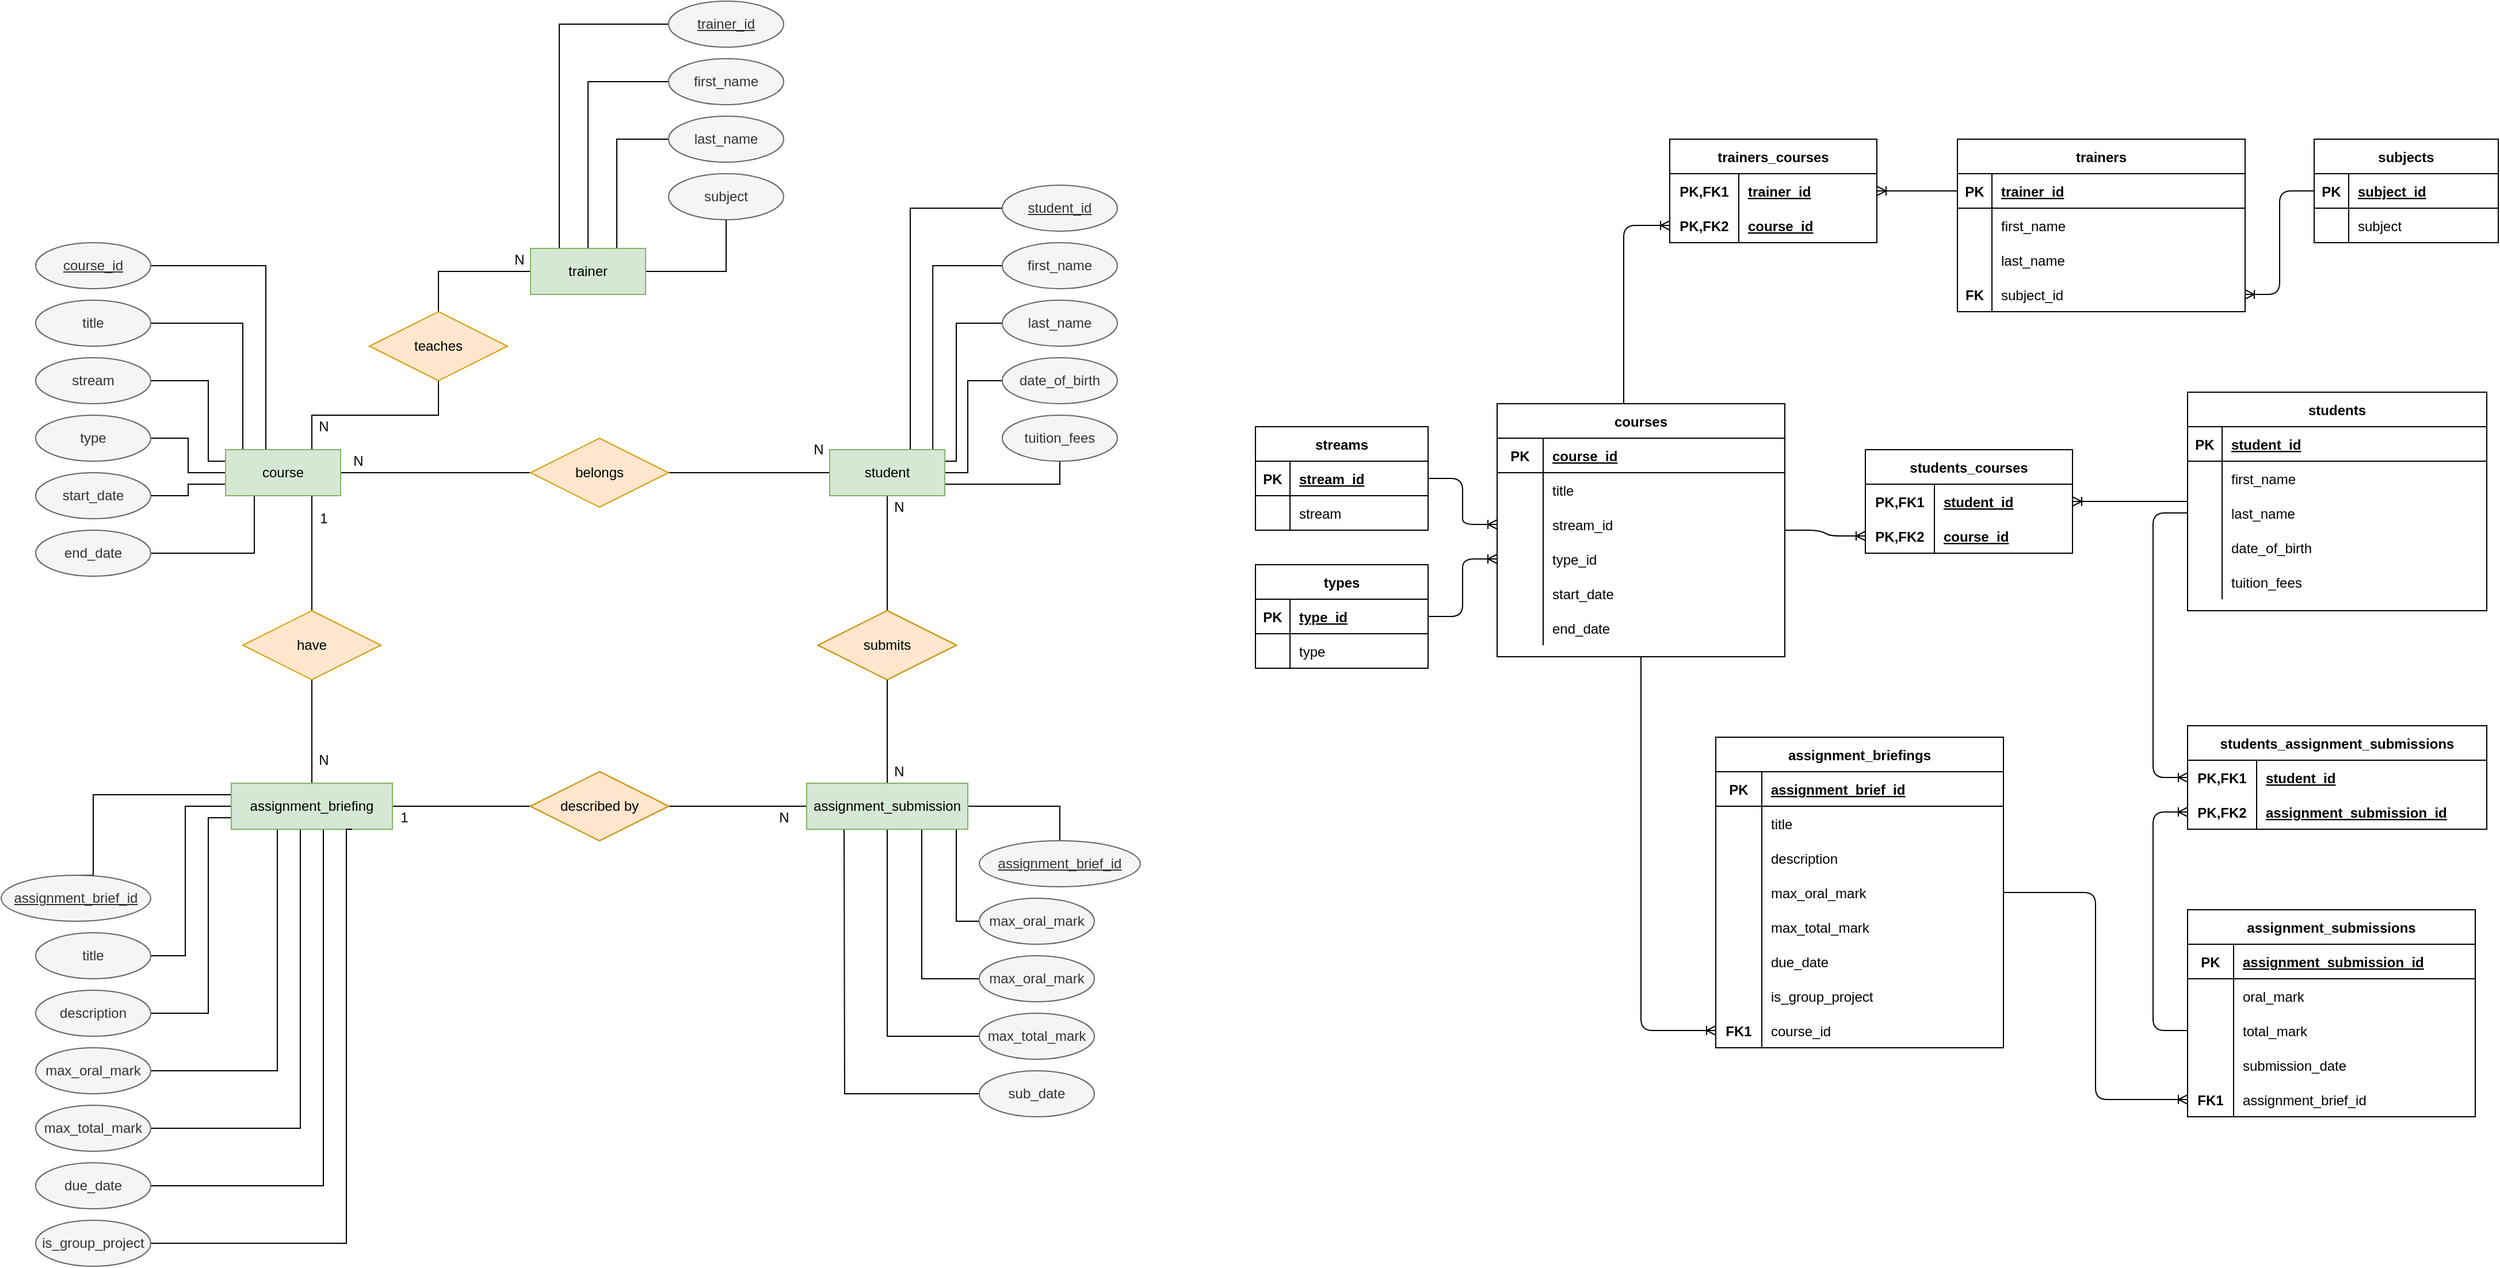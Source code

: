 <mxfile version="13.9.9" type="device"><diagram id="R2lEEEUBdFMjLlhIrx00" name="Page-1"><mxGraphModel dx="5182" dy="1644" grid="1" gridSize="10" guides="0" tooltips="1" connect="1" arrows="1" fold="1" page="1" pageScale="1" pageWidth="1169" pageHeight="827" math="0" shadow="0" extFonts="Permanent Marker^https://fonts.googleapis.com/css?family=Permanent+Marker"><root><mxCell id="0"/><mxCell id="1" parent="0"/><mxCell id="C-vyLk0tnHw3VtMMgP7b-23" value="courses" style="shape=table;startSize=30;container=1;collapsible=1;childLayout=tableLayout;fixedRows=1;rowLines=0;fontStyle=1;align=center;resizeLast=1;" parent="1" vertex="1"><mxGeometry x="-930" y="680" width="250" height="220" as="geometry"><mxRectangle x="20" y="5" width="80" height="30" as="alternateBounds"/></mxGeometry></mxCell><mxCell id="C-vyLk0tnHw3VtMMgP7b-24" value="" style="shape=partialRectangle;collapsible=0;dropTarget=0;pointerEvents=0;fillColor=none;points=[[0,0.5],[1,0.5]];portConstraint=eastwest;top=0;left=0;right=0;bottom=1;" parent="C-vyLk0tnHw3VtMMgP7b-23" vertex="1"><mxGeometry y="30" width="250" height="30" as="geometry"/></mxCell><mxCell id="C-vyLk0tnHw3VtMMgP7b-25" value="PK" style="shape=partialRectangle;overflow=hidden;connectable=0;fillColor=none;top=0;left=0;bottom=0;right=0;fontStyle=1;" parent="C-vyLk0tnHw3VtMMgP7b-24" vertex="1"><mxGeometry width="40" height="30" as="geometry"/></mxCell><mxCell id="C-vyLk0tnHw3VtMMgP7b-26" value="course_id" style="shape=partialRectangle;overflow=hidden;connectable=0;fillColor=none;top=0;left=0;bottom=0;right=0;align=left;spacingLeft=6;fontStyle=5;" parent="C-vyLk0tnHw3VtMMgP7b-24" vertex="1"><mxGeometry x="40" width="210" height="30" as="geometry"/></mxCell><mxCell id="C-vyLk0tnHw3VtMMgP7b-27" value="" style="shape=partialRectangle;collapsible=0;dropTarget=0;pointerEvents=0;fillColor=none;points=[[0,0.5],[1,0.5]];portConstraint=eastwest;top=0;left=0;right=0;bottom=0;" parent="C-vyLk0tnHw3VtMMgP7b-23" vertex="1"><mxGeometry y="60" width="250" height="30" as="geometry"/></mxCell><mxCell id="C-vyLk0tnHw3VtMMgP7b-28" value="" style="shape=partialRectangle;overflow=hidden;connectable=0;fillColor=none;top=0;left=0;bottom=0;right=0;" parent="C-vyLk0tnHw3VtMMgP7b-27" vertex="1"><mxGeometry width="40" height="30" as="geometry"/></mxCell><mxCell id="C-vyLk0tnHw3VtMMgP7b-29" value="title" style="shape=partialRectangle;overflow=hidden;connectable=0;fillColor=none;top=0;left=0;bottom=0;right=0;align=left;spacingLeft=6;" parent="C-vyLk0tnHw3VtMMgP7b-27" vertex="1"><mxGeometry x="40" width="210" height="30" as="geometry"/></mxCell><mxCell id="pI80fWL9HBcP1GFVecO9-77" style="shape=partialRectangle;collapsible=0;dropTarget=0;pointerEvents=0;fillColor=none;points=[[0,0.5],[1,0.5]];portConstraint=eastwest;top=0;left=0;right=0;bottom=0;" parent="C-vyLk0tnHw3VtMMgP7b-23" vertex="1"><mxGeometry y="90" width="250" height="30" as="geometry"/></mxCell><mxCell id="pI80fWL9HBcP1GFVecO9-78" style="shape=partialRectangle;overflow=hidden;connectable=0;fillColor=none;top=0;left=0;bottom=0;right=0;" parent="pI80fWL9HBcP1GFVecO9-77" vertex="1"><mxGeometry width="40" height="30" as="geometry"/></mxCell><mxCell id="pI80fWL9HBcP1GFVecO9-79" value="stream_id" style="shape=partialRectangle;overflow=hidden;connectable=0;fillColor=none;top=0;left=0;bottom=0;right=0;align=left;spacingLeft=6;" parent="pI80fWL9HBcP1GFVecO9-77" vertex="1"><mxGeometry x="40" width="210" height="30" as="geometry"/></mxCell><mxCell id="pI80fWL9HBcP1GFVecO9-68" style="shape=partialRectangle;collapsible=0;dropTarget=0;pointerEvents=0;fillColor=none;points=[[0,0.5],[1,0.5]];portConstraint=eastwest;top=0;left=0;right=0;bottom=0;" parent="C-vyLk0tnHw3VtMMgP7b-23" vertex="1"><mxGeometry y="120" width="250" height="30" as="geometry"/></mxCell><mxCell id="pI80fWL9HBcP1GFVecO9-69" style="shape=partialRectangle;overflow=hidden;connectable=0;fillColor=none;top=0;left=0;bottom=0;right=0;" parent="pI80fWL9HBcP1GFVecO9-68" vertex="1"><mxGeometry width="40" height="30" as="geometry"/></mxCell><mxCell id="pI80fWL9HBcP1GFVecO9-70" value="type_id" style="shape=partialRectangle;overflow=hidden;connectable=0;fillColor=none;top=0;left=0;bottom=0;right=0;align=left;spacingLeft=6;" parent="pI80fWL9HBcP1GFVecO9-68" vertex="1"><mxGeometry x="40" width="210" height="30" as="geometry"/></mxCell><mxCell id="pI80fWL9HBcP1GFVecO9-71" style="shape=partialRectangle;collapsible=0;dropTarget=0;pointerEvents=0;fillColor=none;points=[[0,0.5],[1,0.5]];portConstraint=eastwest;top=0;left=0;right=0;bottom=0;" parent="C-vyLk0tnHw3VtMMgP7b-23" vertex="1"><mxGeometry y="150" width="250" height="30" as="geometry"/></mxCell><mxCell id="pI80fWL9HBcP1GFVecO9-72" style="shape=partialRectangle;overflow=hidden;connectable=0;fillColor=none;top=0;left=0;bottom=0;right=0;" parent="pI80fWL9HBcP1GFVecO9-71" vertex="1"><mxGeometry width="40" height="30" as="geometry"/></mxCell><mxCell id="pI80fWL9HBcP1GFVecO9-73" value="start_date" style="shape=partialRectangle;overflow=hidden;connectable=0;fillColor=none;top=0;left=0;bottom=0;right=0;align=left;spacingLeft=6;" parent="pI80fWL9HBcP1GFVecO9-71" vertex="1"><mxGeometry x="40" width="210" height="30" as="geometry"/></mxCell><mxCell id="pI80fWL9HBcP1GFVecO9-74" style="shape=partialRectangle;collapsible=0;dropTarget=0;pointerEvents=0;fillColor=none;points=[[0,0.5],[1,0.5]];portConstraint=eastwest;top=0;left=0;right=0;bottom=0;" parent="C-vyLk0tnHw3VtMMgP7b-23" vertex="1"><mxGeometry y="180" width="250" height="30" as="geometry"/></mxCell><mxCell id="pI80fWL9HBcP1GFVecO9-75" style="shape=partialRectangle;overflow=hidden;connectable=0;fillColor=none;top=0;left=0;bottom=0;right=0;" parent="pI80fWL9HBcP1GFVecO9-74" vertex="1"><mxGeometry width="40" height="30" as="geometry"/></mxCell><mxCell id="pI80fWL9HBcP1GFVecO9-76" value="end_date" style="shape=partialRectangle;overflow=hidden;connectable=0;fillColor=none;top=0;left=0;bottom=0;right=0;align=left;spacingLeft=6;" parent="pI80fWL9HBcP1GFVecO9-74" vertex="1"><mxGeometry x="40" width="210" height="30" as="geometry"/></mxCell><mxCell id="pI80fWL9HBcP1GFVecO9-14" value="students" style="shape=table;startSize=30;container=1;collapsible=1;childLayout=tableLayout;fixedRows=1;rowLines=0;fontStyle=1;align=center;resizeLast=1;" parent="1" vertex="1"><mxGeometry x="-330" y="670" width="260" height="190" as="geometry"/></mxCell><mxCell id="pI80fWL9HBcP1GFVecO9-15" value="" style="shape=partialRectangle;collapsible=0;dropTarget=0;pointerEvents=0;fillColor=none;points=[[0,0.5],[1,0.5]];portConstraint=eastwest;top=0;left=0;right=0;bottom=1;" parent="pI80fWL9HBcP1GFVecO9-14" vertex="1"><mxGeometry y="30" width="260" height="30" as="geometry"/></mxCell><mxCell id="pI80fWL9HBcP1GFVecO9-16" value="PK" style="shape=partialRectangle;overflow=hidden;connectable=0;fillColor=none;top=0;left=0;bottom=0;right=0;fontStyle=1;" parent="pI80fWL9HBcP1GFVecO9-15" vertex="1"><mxGeometry width="30" height="30" as="geometry"/></mxCell><mxCell id="pI80fWL9HBcP1GFVecO9-17" value="student_id" style="shape=partialRectangle;overflow=hidden;connectable=0;fillColor=none;top=0;left=0;bottom=0;right=0;align=left;spacingLeft=6;fontStyle=5;" parent="pI80fWL9HBcP1GFVecO9-15" vertex="1"><mxGeometry x="30" width="230" height="30" as="geometry"/></mxCell><mxCell id="pI80fWL9HBcP1GFVecO9-18" value="" style="shape=partialRectangle;collapsible=0;dropTarget=0;pointerEvents=0;fillColor=none;points=[[0,0.5],[1,0.5]];portConstraint=eastwest;top=0;left=0;right=0;bottom=0;" parent="pI80fWL9HBcP1GFVecO9-14" vertex="1"><mxGeometry y="60" width="260" height="30" as="geometry"/></mxCell><mxCell id="pI80fWL9HBcP1GFVecO9-19" value="" style="shape=partialRectangle;overflow=hidden;connectable=0;fillColor=none;top=0;left=0;bottom=0;right=0;" parent="pI80fWL9HBcP1GFVecO9-18" vertex="1"><mxGeometry width="30" height="30" as="geometry"/></mxCell><mxCell id="pI80fWL9HBcP1GFVecO9-20" value="first_name" style="shape=partialRectangle;overflow=hidden;connectable=0;fillColor=none;top=0;left=0;bottom=0;right=0;align=left;spacingLeft=6;" parent="pI80fWL9HBcP1GFVecO9-18" vertex="1"><mxGeometry x="30" width="230" height="30" as="geometry"/></mxCell><mxCell id="pI80fWL9HBcP1GFVecO9-46" style="shape=partialRectangle;collapsible=0;dropTarget=0;pointerEvents=0;fillColor=none;points=[[0,0.5],[1,0.5]];portConstraint=eastwest;top=0;left=0;right=0;bottom=0;" parent="pI80fWL9HBcP1GFVecO9-14" vertex="1"><mxGeometry y="90" width="260" height="30" as="geometry"/></mxCell><mxCell id="pI80fWL9HBcP1GFVecO9-47" style="shape=partialRectangle;overflow=hidden;connectable=0;fillColor=none;top=0;left=0;bottom=0;right=0;" parent="pI80fWL9HBcP1GFVecO9-46" vertex="1"><mxGeometry width="30" height="30" as="geometry"/></mxCell><mxCell id="pI80fWL9HBcP1GFVecO9-48" value="last_name" style="shape=partialRectangle;overflow=hidden;connectable=0;fillColor=none;top=0;left=0;bottom=0;right=0;align=left;spacingLeft=6;" parent="pI80fWL9HBcP1GFVecO9-46" vertex="1"><mxGeometry x="30" width="230" height="30" as="geometry"/></mxCell><mxCell id="pI80fWL9HBcP1GFVecO9-49" style="shape=partialRectangle;collapsible=0;dropTarget=0;pointerEvents=0;fillColor=none;points=[[0,0.5],[1,0.5]];portConstraint=eastwest;top=0;left=0;right=0;bottom=0;" parent="pI80fWL9HBcP1GFVecO9-14" vertex="1"><mxGeometry y="120" width="260" height="30" as="geometry"/></mxCell><mxCell id="pI80fWL9HBcP1GFVecO9-50" style="shape=partialRectangle;overflow=hidden;connectable=0;fillColor=none;top=0;left=0;bottom=0;right=0;" parent="pI80fWL9HBcP1GFVecO9-49" vertex="1"><mxGeometry width="30" height="30" as="geometry"/></mxCell><mxCell id="pI80fWL9HBcP1GFVecO9-51" value="date_of_birth" style="shape=partialRectangle;overflow=hidden;connectable=0;fillColor=none;top=0;left=0;bottom=0;right=0;align=left;spacingLeft=6;" parent="pI80fWL9HBcP1GFVecO9-49" vertex="1"><mxGeometry x="30" width="230" height="30" as="geometry"/></mxCell><mxCell id="pI80fWL9HBcP1GFVecO9-55" style="shape=partialRectangle;collapsible=0;dropTarget=0;pointerEvents=0;fillColor=none;points=[[0,0.5],[1,0.5]];portConstraint=eastwest;top=0;left=0;right=0;bottom=0;" parent="pI80fWL9HBcP1GFVecO9-14" vertex="1"><mxGeometry y="150" width="260" height="30" as="geometry"/></mxCell><mxCell id="pI80fWL9HBcP1GFVecO9-56" style="shape=partialRectangle;overflow=hidden;connectable=0;fillColor=none;top=0;left=0;bottom=0;right=0;" parent="pI80fWL9HBcP1GFVecO9-55" vertex="1"><mxGeometry width="30" height="30" as="geometry"/></mxCell><mxCell id="pI80fWL9HBcP1GFVecO9-57" value="tuition_fees" style="shape=partialRectangle;overflow=hidden;connectable=0;fillColor=none;top=0;left=0;bottom=0;right=0;align=left;spacingLeft=6;" parent="pI80fWL9HBcP1GFVecO9-55" vertex="1"><mxGeometry x="30" width="230" height="30" as="geometry"/></mxCell><mxCell id="pI80fWL9HBcP1GFVecO9-34" value="trainers" style="shape=table;startSize=30;container=1;collapsible=1;childLayout=tableLayout;fixedRows=1;rowLines=0;fontStyle=1;align=center;resizeLast=1;" parent="1" vertex="1"><mxGeometry x="-530" y="450" width="250" height="150" as="geometry"/></mxCell><mxCell id="pI80fWL9HBcP1GFVecO9-35" value="" style="shape=partialRectangle;collapsible=0;dropTarget=0;pointerEvents=0;fillColor=none;points=[[0,0.5],[1,0.5]];portConstraint=eastwest;top=0;left=0;right=0;bottom=1;" parent="pI80fWL9HBcP1GFVecO9-34" vertex="1"><mxGeometry y="30" width="250" height="30" as="geometry"/></mxCell><mxCell id="pI80fWL9HBcP1GFVecO9-36" value="PK" style="shape=partialRectangle;overflow=hidden;connectable=0;fillColor=none;top=0;left=0;bottom=0;right=0;fontStyle=1;" parent="pI80fWL9HBcP1GFVecO9-35" vertex="1"><mxGeometry width="30" height="30" as="geometry"/></mxCell><mxCell id="pI80fWL9HBcP1GFVecO9-37" value="trainer_id" style="shape=partialRectangle;overflow=hidden;connectable=0;fillColor=none;top=0;left=0;bottom=0;right=0;align=left;spacingLeft=6;fontStyle=5;" parent="pI80fWL9HBcP1GFVecO9-35" vertex="1"><mxGeometry x="30" width="220" height="30" as="geometry"/></mxCell><mxCell id="pI80fWL9HBcP1GFVecO9-38" value="" style="shape=partialRectangle;collapsible=0;dropTarget=0;pointerEvents=0;fillColor=none;points=[[0,0.5],[1,0.5]];portConstraint=eastwest;top=0;left=0;right=0;bottom=0;" parent="pI80fWL9HBcP1GFVecO9-34" vertex="1"><mxGeometry y="60" width="250" height="30" as="geometry"/></mxCell><mxCell id="pI80fWL9HBcP1GFVecO9-39" value="" style="shape=partialRectangle;overflow=hidden;connectable=0;fillColor=none;top=0;left=0;bottom=0;right=0;" parent="pI80fWL9HBcP1GFVecO9-38" vertex="1"><mxGeometry width="30" height="30" as="geometry"/></mxCell><mxCell id="pI80fWL9HBcP1GFVecO9-40" value="first_name" style="shape=partialRectangle;overflow=hidden;connectable=0;fillColor=none;top=0;left=0;bottom=0;right=0;align=left;spacingLeft=6;" parent="pI80fWL9HBcP1GFVecO9-38" vertex="1"><mxGeometry x="30" width="220" height="30" as="geometry"/></mxCell><mxCell id="pI80fWL9HBcP1GFVecO9-58" style="shape=partialRectangle;collapsible=0;dropTarget=0;pointerEvents=0;fillColor=none;points=[[0,0.5],[1,0.5]];portConstraint=eastwest;top=0;left=0;right=0;bottom=0;" parent="pI80fWL9HBcP1GFVecO9-34" vertex="1"><mxGeometry y="90" width="250" height="30" as="geometry"/></mxCell><mxCell id="pI80fWL9HBcP1GFVecO9-59" style="shape=partialRectangle;overflow=hidden;connectable=0;fillColor=none;top=0;left=0;bottom=0;right=0;" parent="pI80fWL9HBcP1GFVecO9-58" vertex="1"><mxGeometry width="30" height="30" as="geometry"/></mxCell><mxCell id="pI80fWL9HBcP1GFVecO9-60" value="last_name" style="shape=partialRectangle;overflow=hidden;connectable=0;fillColor=none;top=0;left=0;bottom=0;right=0;align=left;spacingLeft=6;" parent="pI80fWL9HBcP1GFVecO9-58" vertex="1"><mxGeometry x="30" width="220" height="30" as="geometry"/></mxCell><mxCell id="pI80fWL9HBcP1GFVecO9-61" style="shape=partialRectangle;collapsible=0;dropTarget=0;pointerEvents=0;fillColor=none;points=[[0,0.5],[1,0.5]];portConstraint=eastwest;top=0;left=0;right=0;bottom=0;" parent="pI80fWL9HBcP1GFVecO9-34" vertex="1"><mxGeometry y="120" width="250" height="30" as="geometry"/></mxCell><mxCell id="pI80fWL9HBcP1GFVecO9-62" value="FK" style="shape=partialRectangle;overflow=hidden;connectable=0;fillColor=none;top=0;left=0;bottom=0;right=0;fontStyle=1" parent="pI80fWL9HBcP1GFVecO9-61" vertex="1"><mxGeometry width="30" height="30" as="geometry"/></mxCell><mxCell id="pI80fWL9HBcP1GFVecO9-63" value="subject_id" style="shape=partialRectangle;overflow=hidden;connectable=0;fillColor=none;top=0;left=0;bottom=0;right=0;align=left;spacingLeft=6;" parent="pI80fWL9HBcP1GFVecO9-61" vertex="1"><mxGeometry x="30" width="220" height="30" as="geometry"/></mxCell><mxCell id="pI80fWL9HBcP1GFVecO9-90" style="edgeStyle=orthogonalEdgeStyle;rounded=0;orthogonalLoop=1;jettySize=auto;html=1;endArrow=none;endFill=0;" parent="1" source="pI80fWL9HBcP1GFVecO9-81" target="pI80fWL9HBcP1GFVecO9-80" edge="1"><mxGeometry relative="1" as="geometry"><Array as="points"><mxPoint x="-2000" y="560"/></Array></mxGeometry></mxCell><mxCell id="pI80fWL9HBcP1GFVecO9-81" value="&lt;u&gt;course_id&lt;/u&gt;" style="ellipse;whiteSpace=wrap;html=1;align=center;fillColor=#f5f5f5;strokeColor=#666666;fontColor=#333333;" parent="1" vertex="1"><mxGeometry x="-2200" y="540" width="100" height="40" as="geometry"/></mxCell><mxCell id="pI80fWL9HBcP1GFVecO9-92" style="edgeStyle=orthogonalEdgeStyle;rounded=0;orthogonalLoop=1;jettySize=auto;html=1;exitX=1;exitY=0.5;exitDx=0;exitDy=0;entryX=0;entryY=0.25;entryDx=0;entryDy=0;endArrow=none;endFill=0;" parent="1" source="pI80fWL9HBcP1GFVecO9-82" target="pI80fWL9HBcP1GFVecO9-80" edge="1"><mxGeometry relative="1" as="geometry"><Array as="points"><mxPoint x="-2050" y="660"/><mxPoint x="-2050" y="730"/></Array></mxGeometry></mxCell><mxCell id="pI80fWL9HBcP1GFVecO9-82" value="stream" style="ellipse;whiteSpace=wrap;html=1;align=center;fillColor=#f5f5f5;strokeColor=#666666;fontColor=#333333;" parent="1" vertex="1"><mxGeometry x="-2200" y="640" width="100" height="40" as="geometry"/></mxCell><mxCell id="pI80fWL9HBcP1GFVecO9-93" style="edgeStyle=orthogonalEdgeStyle;rounded=0;orthogonalLoop=1;jettySize=auto;html=1;entryX=0;entryY=0.5;entryDx=0;entryDy=0;endArrow=none;endFill=0;" parent="1" source="pI80fWL9HBcP1GFVecO9-83" target="pI80fWL9HBcP1GFVecO9-80" edge="1"><mxGeometry relative="1" as="geometry"/></mxCell><mxCell id="pI80fWL9HBcP1GFVecO9-83" value="type" style="ellipse;whiteSpace=wrap;html=1;align=center;fillColor=#f5f5f5;strokeColor=#666666;fontColor=#333333;" parent="1" vertex="1"><mxGeometry x="-2200" y="690" width="100" height="40" as="geometry"/></mxCell><mxCell id="pI80fWL9HBcP1GFVecO9-91" style="edgeStyle=orthogonalEdgeStyle;rounded=0;orthogonalLoop=1;jettySize=auto;html=1;endArrow=none;endFill=0;" parent="1" source="pI80fWL9HBcP1GFVecO9-84" target="pI80fWL9HBcP1GFVecO9-80" edge="1"><mxGeometry relative="1" as="geometry"><Array as="points"><mxPoint x="-2020" y="610"/></Array></mxGeometry></mxCell><mxCell id="pI80fWL9HBcP1GFVecO9-84" value="title" style="ellipse;whiteSpace=wrap;html=1;align=center;fillColor=#f5f5f5;strokeColor=#666666;fontColor=#333333;" parent="1" vertex="1"><mxGeometry x="-2200" y="590" width="100" height="40" as="geometry"/></mxCell><mxCell id="pI80fWL9HBcP1GFVecO9-94" style="edgeStyle=orthogonalEdgeStyle;rounded=0;orthogonalLoop=1;jettySize=auto;html=1;entryX=0;entryY=0.75;entryDx=0;entryDy=0;endArrow=none;endFill=0;" parent="1" source="pI80fWL9HBcP1GFVecO9-85" target="pI80fWL9HBcP1GFVecO9-80" edge="1"><mxGeometry relative="1" as="geometry"/></mxCell><mxCell id="pI80fWL9HBcP1GFVecO9-85" value="start_date" style="ellipse;whiteSpace=wrap;html=1;align=center;fillColor=#f5f5f5;strokeColor=#666666;fontColor=#333333;" parent="1" vertex="1"><mxGeometry x="-2200" y="740" width="100" height="40" as="geometry"/></mxCell><mxCell id="pI80fWL9HBcP1GFVecO9-95" style="edgeStyle=orthogonalEdgeStyle;rounded=0;orthogonalLoop=1;jettySize=auto;html=1;entryX=0.25;entryY=1;entryDx=0;entryDy=0;endArrow=none;endFill=0;" parent="1" source="pI80fWL9HBcP1GFVecO9-86" target="pI80fWL9HBcP1GFVecO9-80" edge="1"><mxGeometry relative="1" as="geometry"><mxPoint x="-1900" y="770" as="targetPoint"/></mxGeometry></mxCell><mxCell id="pI80fWL9HBcP1GFVecO9-86" value="end_date" style="ellipse;whiteSpace=wrap;html=1;align=center;fillColor=#f5f5f5;strokeColor=#666666;fontColor=#333333;" parent="1" vertex="1"><mxGeometry x="-2200" y="790" width="100" height="40" as="geometry"/></mxCell><mxCell id="pI80fWL9HBcP1GFVecO9-154" style="edgeStyle=orthogonalEdgeStyle;rounded=0;orthogonalLoop=1;jettySize=auto;html=1;entryX=0.5;entryY=0;entryDx=0;entryDy=0;endArrow=none;endFill=0;" parent="1" source="pI80fWL9HBcP1GFVecO9-96" target="pI80fWL9HBcP1GFVecO9-153" edge="1"><mxGeometry relative="1" as="geometry"/></mxCell><mxCell id="pI80fWL9HBcP1GFVecO9-97" style="edgeStyle=orthogonalEdgeStyle;rounded=0;orthogonalLoop=1;jettySize=auto;html=1;entryX=0.25;entryY=0;entryDx=0;entryDy=0;endArrow=none;endFill=0;" parent="1" source="pI80fWL9HBcP1GFVecO9-98" target="pI80fWL9HBcP1GFVecO9-96" edge="1"><mxGeometry relative="1" as="geometry"/></mxCell><mxCell id="pI80fWL9HBcP1GFVecO9-98" value="&lt;u&gt;trainer_id&lt;/u&gt;" style="ellipse;whiteSpace=wrap;html=1;align=center;fillColor=#f5f5f5;strokeColor=#666666;fontColor=#333333;" parent="1" vertex="1"><mxGeometry x="-1650" y="330" width="100" height="40" as="geometry"/></mxCell><mxCell id="pI80fWL9HBcP1GFVecO9-99" style="edgeStyle=orthogonalEdgeStyle;rounded=0;orthogonalLoop=1;jettySize=auto;html=1;exitX=0;exitY=0.5;exitDx=0;exitDy=0;entryX=0.75;entryY=0;entryDx=0;entryDy=0;endArrow=none;endFill=0;" parent="1" source="pI80fWL9HBcP1GFVecO9-100" target="pI80fWL9HBcP1GFVecO9-96" edge="1"><mxGeometry relative="1" as="geometry"><Array as="points"><mxPoint x="-1695" y="450"/></Array></mxGeometry></mxCell><mxCell id="pI80fWL9HBcP1GFVecO9-100" value="last_name" style="ellipse;whiteSpace=wrap;html=1;align=center;fillColor=#f5f5f5;strokeColor=#666666;fontColor=#333333;" parent="1" vertex="1"><mxGeometry x="-1650" y="430" width="100" height="40" as="geometry"/></mxCell><mxCell id="pI80fWL9HBcP1GFVecO9-101" style="edgeStyle=orthogonalEdgeStyle;rounded=0;orthogonalLoop=1;jettySize=auto;html=1;entryX=1;entryY=0.5;entryDx=0;entryDy=0;exitX=0.5;exitY=1;exitDx=0;exitDy=0;endArrow=none;endFill=0;" parent="1" source="pI80fWL9HBcP1GFVecO9-102" target="pI80fWL9HBcP1GFVecO9-96" edge="1"><mxGeometry relative="1" as="geometry"/></mxCell><mxCell id="pI80fWL9HBcP1GFVecO9-102" value="subject" style="ellipse;whiteSpace=wrap;html=1;align=center;fillColor=#f5f5f5;strokeColor=#666666;fontColor=#333333;" parent="1" vertex="1"><mxGeometry x="-1650" y="480" width="100" height="40" as="geometry"/></mxCell><mxCell id="pI80fWL9HBcP1GFVecO9-103" style="edgeStyle=orthogonalEdgeStyle;rounded=0;orthogonalLoop=1;jettySize=auto;html=1;entryX=0.5;entryY=0;entryDx=0;entryDy=0;endArrow=none;endFill=0;" parent="1" source="pI80fWL9HBcP1GFVecO9-104" target="pI80fWL9HBcP1GFVecO9-96" edge="1"><mxGeometry relative="1" as="geometry"/></mxCell><mxCell id="pI80fWL9HBcP1GFVecO9-104" value="first_name" style="ellipse;whiteSpace=wrap;html=1;align=center;fillColor=#f5f5f5;strokeColor=#666666;fontColor=#333333;" parent="1" vertex="1"><mxGeometry x="-1650" y="380" width="100" height="40" as="geometry"/></mxCell><mxCell id="pI80fWL9HBcP1GFVecO9-162" style="edgeStyle=orthogonalEdgeStyle;rounded=0;orthogonalLoop=1;jettySize=auto;html=1;entryX=0.5;entryY=0;entryDx=0;entryDy=0;endArrow=none;endFill=0;" parent="1" source="pI80fWL9HBcP1GFVecO9-109" target="pI80fWL9HBcP1GFVecO9-161" edge="1"><mxGeometry relative="1" as="geometry"/></mxCell><mxCell id="pI80fWL9HBcP1GFVecO9-110" style="edgeStyle=orthogonalEdgeStyle;rounded=0;orthogonalLoop=1;jettySize=auto;html=1;endArrow=none;endFill=0;" parent="1" source="pI80fWL9HBcP1GFVecO9-111" target="pI80fWL9HBcP1GFVecO9-109" edge="1"><mxGeometry relative="1" as="geometry"><Array as="points"><mxPoint x="-1440" y="510"/></Array></mxGeometry></mxCell><mxCell id="pI80fWL9HBcP1GFVecO9-111" value="&lt;u&gt;student_id&lt;/u&gt;" style="ellipse;whiteSpace=wrap;html=1;align=center;fillColor=#f5f5f5;strokeColor=#666666;fontColor=#333333;" parent="1" vertex="1"><mxGeometry x="-1360" y="490" width="100" height="40" as="geometry"/></mxCell><mxCell id="pI80fWL9HBcP1GFVecO9-112" style="edgeStyle=orthogonalEdgeStyle;rounded=0;orthogonalLoop=1;jettySize=auto;html=1;exitX=0;exitY=0.5;exitDx=0;exitDy=0;entryX=1;entryY=0.25;entryDx=0;entryDy=0;endArrow=none;endFill=0;" parent="1" source="pI80fWL9HBcP1GFVecO9-113" target="pI80fWL9HBcP1GFVecO9-109" edge="1"><mxGeometry relative="1" as="geometry"><Array as="points"><mxPoint x="-1400" y="610"/><mxPoint x="-1400" y="730"/></Array></mxGeometry></mxCell><mxCell id="pI80fWL9HBcP1GFVecO9-113" value="last_name" style="ellipse;whiteSpace=wrap;html=1;align=center;fillColor=#f5f5f5;strokeColor=#666666;fontColor=#333333;" parent="1" vertex="1"><mxGeometry x="-1360" y="590" width="100" height="40" as="geometry"/></mxCell><mxCell id="pI80fWL9HBcP1GFVecO9-114" style="edgeStyle=orthogonalEdgeStyle;rounded=0;orthogonalLoop=1;jettySize=auto;html=1;entryX=1;entryY=0.5;entryDx=0;entryDy=0;endArrow=none;endFill=0;" parent="1" source="pI80fWL9HBcP1GFVecO9-115" target="pI80fWL9HBcP1GFVecO9-109" edge="1"><mxGeometry relative="1" as="geometry"><Array as="points"><mxPoint x="-1390" y="660"/><mxPoint x="-1390" y="740"/></Array></mxGeometry></mxCell><mxCell id="pI80fWL9HBcP1GFVecO9-115" value="date_of_birth" style="ellipse;whiteSpace=wrap;html=1;align=center;fillColor=#f5f5f5;strokeColor=#666666;fontColor=#333333;" parent="1" vertex="1"><mxGeometry x="-1360" y="640" width="100" height="40" as="geometry"/></mxCell><mxCell id="pI80fWL9HBcP1GFVecO9-116" style="edgeStyle=orthogonalEdgeStyle;rounded=0;orthogonalLoop=1;jettySize=auto;html=1;entryX=0.896;entryY=0.011;entryDx=0;entryDy=0;entryPerimeter=0;endArrow=none;endFill=0;exitX=0;exitY=0.5;exitDx=0;exitDy=0;" parent="1" source="pI80fWL9HBcP1GFVecO9-117" target="pI80fWL9HBcP1GFVecO9-109" edge="1"><mxGeometry relative="1" as="geometry"><mxPoint x="-1420" y="720" as="targetPoint"/></mxGeometry></mxCell><mxCell id="pI80fWL9HBcP1GFVecO9-117" value="first_name" style="ellipse;whiteSpace=wrap;html=1;align=center;fillColor=#f5f5f5;strokeColor=#666666;fontColor=#333333;" parent="1" vertex="1"><mxGeometry x="-1360" y="540" width="100" height="40" as="geometry"/></mxCell><mxCell id="pI80fWL9HBcP1GFVecO9-118" style="edgeStyle=orthogonalEdgeStyle;rounded=0;orthogonalLoop=1;jettySize=auto;html=1;entryX=1;entryY=0.75;entryDx=0;entryDy=0;endArrow=none;endFill=0;exitX=0.5;exitY=1;exitDx=0;exitDy=0;" parent="1" source="pI80fWL9HBcP1GFVecO9-119" target="pI80fWL9HBcP1GFVecO9-109" edge="1"><mxGeometry relative="1" as="geometry"><Array as="points"><mxPoint x="-1310" y="750"/></Array></mxGeometry></mxCell><mxCell id="pI80fWL9HBcP1GFVecO9-119" value="tuition_fees" style="ellipse;whiteSpace=wrap;html=1;align=center;fillColor=#f5f5f5;strokeColor=#666666;fontColor=#333333;" parent="1" vertex="1"><mxGeometry x="-1360" y="690" width="100" height="40" as="geometry"/></mxCell><mxCell id="pI80fWL9HBcP1GFVecO9-124" style="edgeStyle=orthogonalEdgeStyle;rounded=0;orthogonalLoop=1;jettySize=auto;html=1;entryX=0;entryY=0.25;entryDx=0;entryDy=0;endArrow=none;endFill=0;exitX=0.5;exitY=0;exitDx=0;exitDy=0;" parent="1" source="pI80fWL9HBcP1GFVecO9-125" target="pI80fWL9HBcP1GFVecO9-123" edge="1"><mxGeometry relative="1" as="geometry"><Array as="points"><mxPoint x="-2150" y="1020"/></Array></mxGeometry></mxCell><mxCell id="pI80fWL9HBcP1GFVecO9-125" value="&lt;u&gt;assignment_brief_id&lt;/u&gt;" style="ellipse;whiteSpace=wrap;html=1;align=center;fillColor=#f5f5f5;strokeColor=#666666;fontColor=#333333;" parent="1" vertex="1"><mxGeometry x="-2230" y="1090" width="130" height="40" as="geometry"/></mxCell><mxCell id="pI80fWL9HBcP1GFVecO9-126" style="edgeStyle=orthogonalEdgeStyle;rounded=0;orthogonalLoop=1;jettySize=auto;html=1;exitX=1;exitY=0.5;exitDx=0;exitDy=0;entryX=0;entryY=0.75;entryDx=0;entryDy=0;endArrow=none;endFill=0;" parent="1" source="pI80fWL9HBcP1GFVecO9-127" target="pI80fWL9HBcP1GFVecO9-123" edge="1"><mxGeometry relative="1" as="geometry"><Array as="points"><mxPoint x="-2050" y="1210"/><mxPoint x="-2050" y="1040"/></Array></mxGeometry></mxCell><mxCell id="pI80fWL9HBcP1GFVecO9-127" value="description" style="ellipse;whiteSpace=wrap;html=1;align=center;fillColor=#f5f5f5;strokeColor=#666666;fontColor=#333333;" parent="1" vertex="1"><mxGeometry x="-2200" y="1190" width="100" height="40" as="geometry"/></mxCell><mxCell id="pI80fWL9HBcP1GFVecO9-128" style="edgeStyle=orthogonalEdgeStyle;rounded=0;orthogonalLoop=1;jettySize=auto;html=1;endArrow=none;endFill=0;" parent="1" source="pI80fWL9HBcP1GFVecO9-129" target="pI80fWL9HBcP1GFVecO9-123" edge="1"><mxGeometry relative="1" as="geometry"><Array as="points"><mxPoint x="-1990" y="1260"/></Array></mxGeometry></mxCell><mxCell id="pI80fWL9HBcP1GFVecO9-129" value="max_oral_mark" style="ellipse;whiteSpace=wrap;html=1;align=center;fillColor=#f5f5f5;strokeColor=#666666;fontColor=#333333;" parent="1" vertex="1"><mxGeometry x="-2200" y="1240" width="100" height="40" as="geometry"/></mxCell><mxCell id="pI80fWL9HBcP1GFVecO9-130" style="edgeStyle=orthogonalEdgeStyle;rounded=0;orthogonalLoop=1;jettySize=auto;html=1;entryX=0;entryY=0.75;entryDx=0;entryDy=0;endArrow=none;endFill=0;" parent="1" source="pI80fWL9HBcP1GFVecO9-131" target="pI80fWL9HBcP1GFVecO9-123" edge="1"><mxGeometry relative="1" as="geometry"><Array as="points"><mxPoint x="-2070" y="1160"/><mxPoint x="-2070" y="1030"/><mxPoint x="-2030" y="1030"/></Array></mxGeometry></mxCell><mxCell id="pI80fWL9HBcP1GFVecO9-131" value="title" style="ellipse;whiteSpace=wrap;html=1;align=center;fillColor=#f5f5f5;strokeColor=#666666;fontColor=#333333;" parent="1" vertex="1"><mxGeometry x="-2200" y="1140" width="100" height="40" as="geometry"/></mxCell><mxCell id="pI80fWL9HBcP1GFVecO9-132" style="edgeStyle=orthogonalEdgeStyle;rounded=0;orthogonalLoop=1;jettySize=auto;html=1;endArrow=none;endFill=0;" parent="1" source="pI80fWL9HBcP1GFVecO9-133" target="pI80fWL9HBcP1GFVecO9-123" edge="1"><mxGeometry relative="1" as="geometry"><mxPoint x="-1960" y="1050" as="targetPoint"/><Array as="points"><mxPoint x="-1970" y="1310"/></Array></mxGeometry></mxCell><mxCell id="pI80fWL9HBcP1GFVecO9-133" value="max_total_mark" style="ellipse;whiteSpace=wrap;html=1;align=center;fillColor=#f5f5f5;strokeColor=#666666;fontColor=#333333;" parent="1" vertex="1"><mxGeometry x="-2200" y="1290" width="100" height="40" as="geometry"/></mxCell><mxCell id="pI80fWL9HBcP1GFVecO9-135" style="edgeStyle=orthogonalEdgeStyle;rounded=0;orthogonalLoop=1;jettySize=auto;html=1;endArrow=none;endFill=0;" parent="1" source="pI80fWL9HBcP1GFVecO9-134" target="pI80fWL9HBcP1GFVecO9-123" edge="1"><mxGeometry relative="1" as="geometry"><Array as="points"><mxPoint x="-1950" y="1360"/></Array></mxGeometry></mxCell><mxCell id="pI80fWL9HBcP1GFVecO9-134" value="due_date" style="ellipse;whiteSpace=wrap;html=1;align=center;fillColor=#f5f5f5;strokeColor=#666666;fontColor=#333333;" parent="1" vertex="1"><mxGeometry x="-2200" y="1340" width="100" height="40" as="geometry"/></mxCell><mxCell id="pI80fWL9HBcP1GFVecO9-221" style="edgeStyle=orthogonalEdgeStyle;rounded=0;orthogonalLoop=1;jettySize=auto;html=1;endArrow=none;endFill=0;exitX=0;exitY=0.5;exitDx=0;exitDy=0;" parent="1" source="pI80fWL9HBcP1GFVecO9-142" target="pI80fWL9HBcP1GFVecO9-263" edge="1"><mxGeometry relative="1" as="geometry"><mxPoint x="-1422.5" y="1050" as="targetPoint"/><Array as="points"><mxPoint x="-1430" y="1180"/></Array></mxGeometry></mxCell><mxCell id="pI80fWL9HBcP1GFVecO9-142" value="max_oral_mark" style="ellipse;whiteSpace=wrap;html=1;align=center;fillColor=#f5f5f5;strokeColor=#666666;fontColor=#333333;" parent="1" vertex="1"><mxGeometry x="-1380" y="1160" width="100" height="40" as="geometry"/></mxCell><mxCell id="pI80fWL9HBcP1GFVecO9-222" style="edgeStyle=orthogonalEdgeStyle;rounded=0;orthogonalLoop=1;jettySize=auto;html=1;entryX=0.5;entryY=1;entryDx=0;entryDy=0;endArrow=none;endFill=0;exitX=0;exitY=0.5;exitDx=0;exitDy=0;" parent="1" source="pI80fWL9HBcP1GFVecO9-146" edge="1"><mxGeometry relative="1" as="geometry"><mxPoint x="-1460" y="1050" as="targetPoint"/><Array as="points"><mxPoint x="-1460" y="1230"/></Array></mxGeometry></mxCell><mxCell id="pI80fWL9HBcP1GFVecO9-146" value="max_total_mark" style="ellipse;whiteSpace=wrap;html=1;align=center;fillColor=#f5f5f5;strokeColor=#666666;fontColor=#333333;" parent="1" vertex="1"><mxGeometry x="-1380" y="1210" width="100" height="40" as="geometry"/></mxCell><mxCell id="pI80fWL9HBcP1GFVecO9-223" style="edgeStyle=orthogonalEdgeStyle;rounded=0;orthogonalLoop=1;jettySize=auto;html=1;entryX=0.25;entryY=1;entryDx=0;entryDy=0;endArrow=none;endFill=0;exitX=0;exitY=0.5;exitDx=0;exitDy=0;" parent="1" source="pI80fWL9HBcP1GFVecO9-148" edge="1"><mxGeometry relative="1" as="geometry"><mxPoint x="-1497.5" y="1050" as="targetPoint"/></mxGeometry></mxCell><mxCell id="pI80fWL9HBcP1GFVecO9-148" value="sub_date" style="ellipse;whiteSpace=wrap;html=1;align=center;fillColor=#f5f5f5;strokeColor=#666666;fontColor=#333333;" parent="1" vertex="1"><mxGeometry x="-1380" y="1260" width="100" height="40" as="geometry"/></mxCell><mxCell id="pI80fWL9HBcP1GFVecO9-155" style="edgeStyle=orthogonalEdgeStyle;rounded=0;orthogonalLoop=1;jettySize=auto;html=1;entryX=0.75;entryY=0;entryDx=0;entryDy=0;exitX=0.5;exitY=1;exitDx=0;exitDy=0;endArrow=none;endFill=0;" parent="1" source="pI80fWL9HBcP1GFVecO9-153" target="pI80fWL9HBcP1GFVecO9-80" edge="1"><mxGeometry relative="1" as="geometry"/></mxCell><mxCell id="pI80fWL9HBcP1GFVecO9-153" value="teaches" style="shape=rhombus;perimeter=rhombusPerimeter;whiteSpace=wrap;html=1;align=center;fillColor=#ffe6cc;strokeColor=#d79b00;" parent="1" vertex="1"><mxGeometry x="-1910" y="600" width="120" height="60" as="geometry"/></mxCell><mxCell id="pI80fWL9HBcP1GFVecO9-159" style="edgeStyle=orthogonalEdgeStyle;rounded=0;orthogonalLoop=1;jettySize=auto;html=1;entryX=1;entryY=0.5;entryDx=0;entryDy=0;endArrow=none;endFill=0;" parent="1" source="pI80fWL9HBcP1GFVecO9-158" target="pI80fWL9HBcP1GFVecO9-80" edge="1"><mxGeometry relative="1" as="geometry"/></mxCell><mxCell id="pI80fWL9HBcP1GFVecO9-160" style="edgeStyle=orthogonalEdgeStyle;rounded=0;orthogonalLoop=1;jettySize=auto;html=1;entryX=0;entryY=0.5;entryDx=0;entryDy=0;endArrow=none;endFill=0;" parent="1" source="pI80fWL9HBcP1GFVecO9-158" target="pI80fWL9HBcP1GFVecO9-109" edge="1"><mxGeometry relative="1" as="geometry"/></mxCell><mxCell id="pI80fWL9HBcP1GFVecO9-158" value="belongs" style="shape=rhombus;perimeter=rhombusPerimeter;whiteSpace=wrap;html=1;align=center;fillColor=#ffe6cc;strokeColor=#d79b00;" parent="1" vertex="1"><mxGeometry x="-1770" y="710" width="120" height="60" as="geometry"/></mxCell><mxCell id="pI80fWL9HBcP1GFVecO9-163" style="edgeStyle=orthogonalEdgeStyle;rounded=0;orthogonalLoop=1;jettySize=auto;html=1;entryX=0.5;entryY=0;entryDx=0;entryDy=0;endArrow=none;endFill=0;shape=link;strokeColor=none;" parent="1" source="pI80fWL9HBcP1GFVecO9-161" edge="1"><mxGeometry relative="1" as="geometry"><mxPoint x="-1460" y="1010" as="targetPoint"/></mxGeometry></mxCell><mxCell id="pI80fWL9HBcP1GFVecO9-268" style="edgeStyle=orthogonalEdgeStyle;rounded=0;orthogonalLoop=1;jettySize=auto;html=1;endArrow=none;endFill=0;" parent="1" source="pI80fWL9HBcP1GFVecO9-161" target="pI80fWL9HBcP1GFVecO9-263" edge="1"><mxGeometry relative="1" as="geometry"/></mxCell><mxCell id="pI80fWL9HBcP1GFVecO9-161" value="submits" style="shape=rhombus;perimeter=rhombusPerimeter;whiteSpace=wrap;html=1;align=center;" parent="1" vertex="1"><mxGeometry x="-1520" y="860" width="120" height="60" as="geometry"/></mxCell><mxCell id="pI80fWL9HBcP1GFVecO9-166" style="edgeStyle=orthogonalEdgeStyle;rounded=0;orthogonalLoop=1;jettySize=auto;html=1;entryX=0.5;entryY=0;entryDx=0;entryDy=0;endArrow=none;endFill=0;" parent="1" source="pI80fWL9HBcP1GFVecO9-164" target="pI80fWL9HBcP1GFVecO9-123" edge="1"><mxGeometry relative="1" as="geometry"/></mxCell><mxCell id="pI80fWL9HBcP1GFVecO9-182" style="edgeStyle=orthogonalEdgeStyle;rounded=0;orthogonalLoop=1;jettySize=auto;html=1;entryX=0.75;entryY=1;entryDx=0;entryDy=0;endArrow=none;endFill=0;" parent="1" source="pI80fWL9HBcP1GFVecO9-164" target="pI80fWL9HBcP1GFVecO9-80" edge="1"><mxGeometry relative="1" as="geometry"/></mxCell><mxCell id="pI80fWL9HBcP1GFVecO9-164" value="have" style="shape=rhombus;perimeter=rhombusPerimeter;whiteSpace=wrap;html=1;align=center;fillColor=#ffe6cc;strokeColor=#d79b00;" parent="1" vertex="1"><mxGeometry x="-2020" y="860" width="120" height="60" as="geometry"/></mxCell><mxCell id="pI80fWL9HBcP1GFVecO9-169" style="edgeStyle=orthogonalEdgeStyle;rounded=0;orthogonalLoop=1;jettySize=auto;html=1;entryX=1;entryY=0.5;entryDx=0;entryDy=0;endArrow=none;endFill=0;" parent="1" source="pI80fWL9HBcP1GFVecO9-167" target="pI80fWL9HBcP1GFVecO9-123" edge="1"><mxGeometry relative="1" as="geometry"/></mxCell><mxCell id="pI80fWL9HBcP1GFVecO9-269" style="edgeStyle=orthogonalEdgeStyle;rounded=0;orthogonalLoop=1;jettySize=auto;html=1;endArrow=none;endFill=0;" parent="1" source="pI80fWL9HBcP1GFVecO9-167" target="pI80fWL9HBcP1GFVecO9-263" edge="1"><mxGeometry relative="1" as="geometry"/></mxCell><mxCell id="pI80fWL9HBcP1GFVecO9-167" value="described by" style="shape=rhombus;perimeter=rhombusPerimeter;whiteSpace=wrap;html=1;align=center;" parent="1" vertex="1"><mxGeometry x="-1770" y="1000" width="120" height="60" as="geometry"/></mxCell><mxCell id="pI80fWL9HBcP1GFVecO9-171" value="N" style="text;html=1;align=center;verticalAlign=middle;resizable=0;points=[];autosize=1;" parent="1" vertex="1"><mxGeometry x="-1790" y="545" width="20" height="20" as="geometry"/></mxCell><mxCell id="pI80fWL9HBcP1GFVecO9-172" value="N" style="text;html=1;align=center;verticalAlign=middle;resizable=0;points=[];autosize=1;" parent="1" vertex="1"><mxGeometry x="-1960" y="690" width="20" height="20" as="geometry"/></mxCell><mxCell id="pI80fWL9HBcP1GFVecO9-174" value="N" style="text;html=1;align=center;verticalAlign=middle;resizable=0;points=[];autosize=1;" parent="1" vertex="1"><mxGeometry x="-1530" y="710" width="20" height="20" as="geometry"/></mxCell><mxCell id="pI80fWL9HBcP1GFVecO9-175" value="N" style="text;html=1;align=center;verticalAlign=middle;resizable=0;points=[];autosize=1;" parent="1" vertex="1"><mxGeometry x="-1930" y="720" width="20" height="20" as="geometry"/></mxCell><mxCell id="pI80fWL9HBcP1GFVecO9-176" value="N" style="text;html=1;align=center;verticalAlign=middle;resizable=0;points=[];autosize=1;" parent="1" vertex="1"><mxGeometry x="-1960" y="980" width="20" height="20" as="geometry"/></mxCell><mxCell id="pI80fWL9HBcP1GFVecO9-177" value="1" style="text;html=1;align=center;verticalAlign=middle;resizable=0;points=[];autosize=1;" parent="1" vertex="1"><mxGeometry x="-1960" y="770" width="20" height="20" as="geometry"/></mxCell><mxCell id="pI80fWL9HBcP1GFVecO9-178" value="1" style="text;html=1;align=center;verticalAlign=middle;resizable=0;points=[];autosize=1;" parent="1" vertex="1"><mxGeometry x="-1890" y="1030" width="20" height="20" as="geometry"/></mxCell><mxCell id="pI80fWL9HBcP1GFVecO9-179" value="N" style="text;html=1;align=center;verticalAlign=middle;resizable=0;points=[];autosize=1;" parent="1" vertex="1"><mxGeometry x="-1560" y="1030" width="20" height="20" as="geometry"/></mxCell><mxCell id="pI80fWL9HBcP1GFVecO9-180" value="N" style="text;html=1;align=center;verticalAlign=middle;resizable=0;points=[];autosize=1;" parent="1" vertex="1"><mxGeometry x="-1460" y="760" width="20" height="20" as="geometry"/></mxCell><mxCell id="pI80fWL9HBcP1GFVecO9-181" value="N" style="text;html=1;align=center;verticalAlign=middle;resizable=0;points=[];autosize=1;" parent="1" vertex="1"><mxGeometry x="-1460" y="990" width="20" height="20" as="geometry"/></mxCell><mxCell id="pI80fWL9HBcP1GFVecO9-184" value="assignment_briefings" style="shape=table;startSize=30;container=1;collapsible=1;childLayout=tableLayout;fixedRows=1;rowLines=0;fontStyle=1;align=center;resizeLast=1;" parent="1" vertex="1"><mxGeometry x="-740" y="970" width="250" height="270" as="geometry"><mxRectangle x="20" y="5" width="80" height="30" as="alternateBounds"/></mxGeometry></mxCell><mxCell id="pI80fWL9HBcP1GFVecO9-185" value="" style="shape=partialRectangle;collapsible=0;dropTarget=0;pointerEvents=0;fillColor=none;points=[[0,0.5],[1,0.5]];portConstraint=eastwest;top=0;left=0;right=0;bottom=1;" parent="pI80fWL9HBcP1GFVecO9-184" vertex="1"><mxGeometry y="30" width="250" height="30" as="geometry"/></mxCell><mxCell id="pI80fWL9HBcP1GFVecO9-186" value="PK" style="shape=partialRectangle;overflow=hidden;connectable=0;fillColor=none;top=0;left=0;bottom=0;right=0;fontStyle=1;" parent="pI80fWL9HBcP1GFVecO9-185" vertex="1"><mxGeometry width="40" height="30" as="geometry"/></mxCell><mxCell id="pI80fWL9HBcP1GFVecO9-187" value="assignment_brief_id" style="shape=partialRectangle;overflow=hidden;connectable=0;fillColor=none;top=0;left=0;bottom=0;right=0;align=left;spacingLeft=6;fontStyle=5;" parent="pI80fWL9HBcP1GFVecO9-185" vertex="1"><mxGeometry x="40" width="210" height="30" as="geometry"/></mxCell><mxCell id="pI80fWL9HBcP1GFVecO9-188" value="" style="shape=partialRectangle;collapsible=0;dropTarget=0;pointerEvents=0;fillColor=none;points=[[0,0.5],[1,0.5]];portConstraint=eastwest;top=0;left=0;right=0;bottom=0;" parent="pI80fWL9HBcP1GFVecO9-184" vertex="1"><mxGeometry y="60" width="250" height="30" as="geometry"/></mxCell><mxCell id="pI80fWL9HBcP1GFVecO9-189" value="" style="shape=partialRectangle;overflow=hidden;connectable=0;fillColor=none;top=0;left=0;bottom=0;right=0;" parent="pI80fWL9HBcP1GFVecO9-188" vertex="1"><mxGeometry width="40" height="30" as="geometry"/></mxCell><mxCell id="pI80fWL9HBcP1GFVecO9-190" value="title" style="shape=partialRectangle;overflow=hidden;connectable=0;fillColor=none;top=0;left=0;bottom=0;right=0;align=left;spacingLeft=6;" parent="pI80fWL9HBcP1GFVecO9-188" vertex="1"><mxGeometry x="40" width="210" height="30" as="geometry"/></mxCell><mxCell id="pI80fWL9HBcP1GFVecO9-191" style="shape=partialRectangle;collapsible=0;dropTarget=0;pointerEvents=0;fillColor=none;points=[[0,0.5],[1,0.5]];portConstraint=eastwest;top=0;left=0;right=0;bottom=0;" parent="pI80fWL9HBcP1GFVecO9-184" vertex="1"><mxGeometry y="90" width="250" height="30" as="geometry"/></mxCell><mxCell id="pI80fWL9HBcP1GFVecO9-192" style="shape=partialRectangle;overflow=hidden;connectable=0;fillColor=none;top=0;left=0;bottom=0;right=0;" parent="pI80fWL9HBcP1GFVecO9-191" vertex="1"><mxGeometry width="40" height="30" as="geometry"/></mxCell><mxCell id="pI80fWL9HBcP1GFVecO9-193" value="description" style="shape=partialRectangle;overflow=hidden;connectable=0;fillColor=none;top=0;left=0;bottom=0;right=0;align=left;spacingLeft=6;" parent="pI80fWL9HBcP1GFVecO9-191" vertex="1"><mxGeometry x="40" width="210" height="30" as="geometry"/></mxCell><mxCell id="pI80fWL9HBcP1GFVecO9-194" style="shape=partialRectangle;collapsible=0;dropTarget=0;pointerEvents=0;fillColor=none;points=[[0,0.5],[1,0.5]];portConstraint=eastwest;top=0;left=0;right=0;bottom=0;" parent="pI80fWL9HBcP1GFVecO9-184" vertex="1"><mxGeometry y="120" width="250" height="30" as="geometry"/></mxCell><mxCell id="pI80fWL9HBcP1GFVecO9-195" style="shape=partialRectangle;overflow=hidden;connectable=0;fillColor=none;top=0;left=0;bottom=0;right=0;" parent="pI80fWL9HBcP1GFVecO9-194" vertex="1"><mxGeometry width="40" height="30" as="geometry"/></mxCell><mxCell id="pI80fWL9HBcP1GFVecO9-196" value="max_oral_mark" style="shape=partialRectangle;overflow=hidden;connectable=0;fillColor=none;top=0;left=0;bottom=0;right=0;align=left;spacingLeft=6;" parent="pI80fWL9HBcP1GFVecO9-194" vertex="1"><mxGeometry x="40" width="210" height="30" as="geometry"/></mxCell><mxCell id="pI80fWL9HBcP1GFVecO9-197" style="shape=partialRectangle;collapsible=0;dropTarget=0;pointerEvents=0;fillColor=none;points=[[0,0.5],[1,0.5]];portConstraint=eastwest;top=0;left=0;right=0;bottom=0;" parent="pI80fWL9HBcP1GFVecO9-184" vertex="1"><mxGeometry y="150" width="250" height="30" as="geometry"/></mxCell><mxCell id="pI80fWL9HBcP1GFVecO9-198" style="shape=partialRectangle;overflow=hidden;connectable=0;fillColor=none;top=0;left=0;bottom=0;right=0;" parent="pI80fWL9HBcP1GFVecO9-197" vertex="1"><mxGeometry width="40" height="30" as="geometry"/></mxCell><mxCell id="pI80fWL9HBcP1GFVecO9-199" value="max_total_mark" style="shape=partialRectangle;overflow=hidden;connectable=0;fillColor=none;top=0;left=0;bottom=0;right=0;align=left;spacingLeft=6;" parent="pI80fWL9HBcP1GFVecO9-197" vertex="1"><mxGeometry x="40" width="210" height="30" as="geometry"/></mxCell><mxCell id="pI80fWL9HBcP1GFVecO9-200" style="shape=partialRectangle;collapsible=0;dropTarget=0;pointerEvents=0;fillColor=none;points=[[0,0.5],[1,0.5]];portConstraint=eastwest;top=0;left=0;right=0;bottom=0;" parent="pI80fWL9HBcP1GFVecO9-184" vertex="1"><mxGeometry y="180" width="250" height="30" as="geometry"/></mxCell><mxCell id="pI80fWL9HBcP1GFVecO9-201" style="shape=partialRectangle;overflow=hidden;connectable=0;fillColor=none;top=0;left=0;bottom=0;right=0;" parent="pI80fWL9HBcP1GFVecO9-200" vertex="1"><mxGeometry width="40" height="30" as="geometry"/></mxCell><mxCell id="pI80fWL9HBcP1GFVecO9-202" value="due_date" style="shape=partialRectangle;overflow=hidden;connectable=0;fillColor=none;top=0;left=0;bottom=0;right=0;align=left;spacingLeft=6;" parent="pI80fWL9HBcP1GFVecO9-200" vertex="1"><mxGeometry x="40" width="210" height="30" as="geometry"/></mxCell><mxCell id="G9DyG2b2LS74U5ov722Z-3" style="shape=partialRectangle;collapsible=0;dropTarget=0;pointerEvents=0;fillColor=none;points=[[0,0.5],[1,0.5]];portConstraint=eastwest;top=0;left=0;right=0;bottom=0;" vertex="1" parent="pI80fWL9HBcP1GFVecO9-184"><mxGeometry y="210" width="250" height="30" as="geometry"/></mxCell><mxCell id="G9DyG2b2LS74U5ov722Z-4" style="shape=partialRectangle;overflow=hidden;connectable=0;fillColor=none;top=0;left=0;bottom=0;right=0;" vertex="1" parent="G9DyG2b2LS74U5ov722Z-3"><mxGeometry width="40" height="30" as="geometry"/></mxCell><mxCell id="G9DyG2b2LS74U5ov722Z-5" value="is_group_project" style="shape=partialRectangle;overflow=hidden;connectable=0;fillColor=none;top=0;left=0;bottom=0;right=0;align=left;spacingLeft=6;" vertex="1" parent="G9DyG2b2LS74U5ov722Z-3"><mxGeometry x="40" width="210" height="30" as="geometry"/></mxCell><mxCell id="pI80fWL9HBcP1GFVecO9-311" style="shape=partialRectangle;collapsible=0;dropTarget=0;pointerEvents=0;fillColor=none;points=[[0,0.5],[1,0.5]];portConstraint=eastwest;top=0;left=0;right=0;bottom=0;" parent="pI80fWL9HBcP1GFVecO9-184" vertex="1"><mxGeometry y="240" width="250" height="30" as="geometry"/></mxCell><mxCell id="pI80fWL9HBcP1GFVecO9-312" value="FK1" style="shape=partialRectangle;overflow=hidden;connectable=0;fillColor=none;top=0;left=0;bottom=0;right=0;fontStyle=1" parent="pI80fWL9HBcP1GFVecO9-311" vertex="1"><mxGeometry width="40" height="30" as="geometry"/></mxCell><mxCell id="pI80fWL9HBcP1GFVecO9-313" value="course_id" style="shape=partialRectangle;overflow=hidden;connectable=0;fillColor=none;top=0;left=0;bottom=0;right=0;align=left;spacingLeft=6;" parent="pI80fWL9HBcP1GFVecO9-311" vertex="1"><mxGeometry x="40" width="210" height="30" as="geometry"/></mxCell><mxCell id="pI80fWL9HBcP1GFVecO9-240" value="trainers_courses" style="shape=table;startSize=30;container=1;collapsible=1;childLayout=tableLayout;fixedRows=1;rowLines=0;fontStyle=1;align=center;resizeLast=1;strokeColor=#000000;" parent="1" vertex="1"><mxGeometry x="-780" y="450" width="180" height="90" as="geometry"/></mxCell><mxCell id="pI80fWL9HBcP1GFVecO9-241" value="" style="shape=partialRectangle;collapsible=0;dropTarget=0;pointerEvents=0;fillColor=none;top=0;left=0;bottom=0;right=0;points=[[0,0.5],[1,0.5]];portConstraint=eastwest;" parent="pI80fWL9HBcP1GFVecO9-240" vertex="1"><mxGeometry y="30" width="180" height="30" as="geometry"/></mxCell><mxCell id="pI80fWL9HBcP1GFVecO9-242" value="PK,FK1" style="shape=partialRectangle;connectable=0;fillColor=none;top=0;left=0;bottom=0;right=0;fontStyle=1;overflow=hidden;" parent="pI80fWL9HBcP1GFVecO9-241" vertex="1"><mxGeometry width="60" height="30" as="geometry"/></mxCell><mxCell id="pI80fWL9HBcP1GFVecO9-243" value="trainer_id" style="shape=partialRectangle;connectable=0;fillColor=none;top=0;left=0;bottom=0;right=0;align=left;spacingLeft=6;fontStyle=5;overflow=hidden;" parent="pI80fWL9HBcP1GFVecO9-241" vertex="1"><mxGeometry x="60" width="120" height="30" as="geometry"/></mxCell><mxCell id="pI80fWL9HBcP1GFVecO9-244" value="" style="shape=partialRectangle;collapsible=0;dropTarget=0;pointerEvents=0;fillColor=none;top=0;left=0;bottom=1;right=0;points=[[0,0.5],[1,0.5]];portConstraint=eastwest;" parent="pI80fWL9HBcP1GFVecO9-240" vertex="1"><mxGeometry y="60" width="180" height="30" as="geometry"/></mxCell><mxCell id="pI80fWL9HBcP1GFVecO9-245" value="PK,FK2" style="shape=partialRectangle;connectable=0;fillColor=none;top=0;left=0;bottom=0;right=0;fontStyle=1;overflow=hidden;" parent="pI80fWL9HBcP1GFVecO9-244" vertex="1"><mxGeometry width="60" height="30" as="geometry"/></mxCell><mxCell id="pI80fWL9HBcP1GFVecO9-246" value="course_id" style="shape=partialRectangle;connectable=0;fillColor=none;top=0;left=0;bottom=0;right=0;align=left;spacingLeft=6;fontStyle=5;overflow=hidden;" parent="pI80fWL9HBcP1GFVecO9-244" vertex="1"><mxGeometry x="60" width="120" height="30" as="geometry"/></mxCell><mxCell id="pI80fWL9HBcP1GFVecO9-253" value="students_courses" style="shape=table;startSize=30;container=1;collapsible=1;childLayout=tableLayout;fixedRows=1;rowLines=0;fontStyle=1;align=center;resizeLast=1;strokeColor=#000000;" parent="1" vertex="1"><mxGeometry x="-610" y="720" width="180" height="90" as="geometry"/></mxCell><mxCell id="pI80fWL9HBcP1GFVecO9-254" value="" style="shape=partialRectangle;collapsible=0;dropTarget=0;pointerEvents=0;fillColor=none;top=0;left=0;bottom=0;right=0;points=[[0,0.5],[1,0.5]];portConstraint=eastwest;" parent="pI80fWL9HBcP1GFVecO9-253" vertex="1"><mxGeometry y="30" width="180" height="30" as="geometry"/></mxCell><mxCell id="pI80fWL9HBcP1GFVecO9-255" value="PK,FK1" style="shape=partialRectangle;connectable=0;fillColor=none;top=0;left=0;bottom=0;right=0;fontStyle=1;overflow=hidden;" parent="pI80fWL9HBcP1GFVecO9-254" vertex="1"><mxGeometry width="60" height="30" as="geometry"/></mxCell><mxCell id="pI80fWL9HBcP1GFVecO9-256" value="student_id" style="shape=partialRectangle;connectable=0;fillColor=none;top=0;left=0;bottom=0;right=0;align=left;spacingLeft=6;fontStyle=5;overflow=hidden;" parent="pI80fWL9HBcP1GFVecO9-254" vertex="1"><mxGeometry x="60" width="120" height="30" as="geometry"/></mxCell><mxCell id="pI80fWL9HBcP1GFVecO9-257" value="" style="shape=partialRectangle;collapsible=0;dropTarget=0;pointerEvents=0;fillColor=none;top=0;left=0;bottom=1;right=0;points=[[0,0.5],[1,0.5]];portConstraint=eastwest;" parent="pI80fWL9HBcP1GFVecO9-253" vertex="1"><mxGeometry y="60" width="180" height="30" as="geometry"/></mxCell><mxCell id="pI80fWL9HBcP1GFVecO9-258" value="PK,FK2" style="shape=partialRectangle;connectable=0;fillColor=none;top=0;left=0;bottom=0;right=0;fontStyle=1;overflow=hidden;" parent="pI80fWL9HBcP1GFVecO9-257" vertex="1"><mxGeometry width="60" height="30" as="geometry"/></mxCell><mxCell id="pI80fWL9HBcP1GFVecO9-259" value="course_id" style="shape=partialRectangle;connectable=0;fillColor=none;top=0;left=0;bottom=0;right=0;align=left;spacingLeft=6;fontStyle=5;overflow=hidden;" parent="pI80fWL9HBcP1GFVecO9-257" vertex="1"><mxGeometry x="60" width="120" height="30" as="geometry"/></mxCell><mxCell id="pI80fWL9HBcP1GFVecO9-317" style="edgeStyle=orthogonalEdgeStyle;rounded=0;orthogonalLoop=1;jettySize=auto;html=1;endArrow=none;endFill=0;fontColor=#000000;" parent="1" source="pI80fWL9HBcP1GFVecO9-264" target="pI80fWL9HBcP1GFVecO9-263" edge="1"><mxGeometry relative="1" as="geometry"><Array as="points"><mxPoint x="-1400" y="1130"/></Array></mxGeometry></mxCell><mxCell id="pI80fWL9HBcP1GFVecO9-264" value="max_oral_mark" style="ellipse;whiteSpace=wrap;html=1;align=center;fillColor=#f5f5f5;strokeColor=#666666;fontColor=#333333;" parent="1" vertex="1"><mxGeometry x="-1380" y="1110" width="100" height="40" as="geometry"/></mxCell><mxCell id="pI80fWL9HBcP1GFVecO9-267" style="edgeStyle=orthogonalEdgeStyle;rounded=0;orthogonalLoop=1;jettySize=auto;html=1;endArrow=none;endFill=0;entryX=1;entryY=0.5;entryDx=0;entryDy=0;exitX=0.5;exitY=0;exitDx=0;exitDy=0;" parent="1" source="pI80fWL9HBcP1GFVecO9-266" target="pI80fWL9HBcP1GFVecO9-263" edge="1"><mxGeometry relative="1" as="geometry"/></mxCell><mxCell id="pI80fWL9HBcP1GFVecO9-266" value="&lt;u style=&quot;font-family: &amp;#34;helvetica&amp;#34;&quot;&gt;assignment_brief_id&lt;/u&gt;" style="ellipse;whiteSpace=wrap;html=1;align=center;fillColor=#f5f5f5;strokeColor=#666666;fontColor=#333333;" parent="1" vertex="1"><mxGeometry x="-1380" y="1060" width="140" height="40" as="geometry"/></mxCell><mxCell id="pI80fWL9HBcP1GFVecO9-270" value="assignment_submissions" style="shape=table;startSize=30;container=1;collapsible=1;childLayout=tableLayout;fixedRows=1;rowLines=0;fontStyle=1;align=center;resizeLast=1;" parent="1" vertex="1"><mxGeometry x="-330" y="1120" width="250" height="180" as="geometry"><mxRectangle x="20" y="5" width="80" height="30" as="alternateBounds"/></mxGeometry></mxCell><mxCell id="pI80fWL9HBcP1GFVecO9-271" value="" style="shape=partialRectangle;collapsible=0;dropTarget=0;pointerEvents=0;fillColor=none;points=[[0,0.5],[1,0.5]];portConstraint=eastwest;top=0;left=0;right=0;bottom=1;" parent="pI80fWL9HBcP1GFVecO9-270" vertex="1"><mxGeometry y="30" width="250" height="30" as="geometry"/></mxCell><mxCell id="pI80fWL9HBcP1GFVecO9-272" value="PK" style="shape=partialRectangle;overflow=hidden;connectable=0;fillColor=none;top=0;left=0;bottom=0;right=0;fontStyle=1;" parent="pI80fWL9HBcP1GFVecO9-271" vertex="1"><mxGeometry width="40" height="30" as="geometry"/></mxCell><mxCell id="pI80fWL9HBcP1GFVecO9-273" value="assignment_submission_id" style="shape=partialRectangle;overflow=hidden;connectable=0;fillColor=none;top=0;left=0;bottom=0;right=0;align=left;spacingLeft=6;fontStyle=5;" parent="pI80fWL9HBcP1GFVecO9-271" vertex="1"><mxGeometry x="40" width="210" height="30" as="geometry"/></mxCell><mxCell id="pI80fWL9HBcP1GFVecO9-274" value="" style="shape=partialRectangle;collapsible=0;dropTarget=0;pointerEvents=0;fillColor=none;points=[[0,0.5],[1,0.5]];portConstraint=eastwest;top=0;left=0;right=0;bottom=0;" parent="pI80fWL9HBcP1GFVecO9-270" vertex="1"><mxGeometry y="60" width="250" height="30" as="geometry"/></mxCell><mxCell id="pI80fWL9HBcP1GFVecO9-275" value="" style="shape=partialRectangle;overflow=hidden;connectable=0;fillColor=none;top=0;left=0;bottom=0;right=0;" parent="pI80fWL9HBcP1GFVecO9-274" vertex="1"><mxGeometry width="40" height="30" as="geometry"/></mxCell><mxCell id="pI80fWL9HBcP1GFVecO9-276" value="oral_mark" style="shape=partialRectangle;overflow=hidden;connectable=0;fillColor=none;top=0;left=0;bottom=0;right=0;align=left;spacingLeft=6;" parent="pI80fWL9HBcP1GFVecO9-274" vertex="1"><mxGeometry x="40" width="210" height="30" as="geometry"/></mxCell><mxCell id="pI80fWL9HBcP1GFVecO9-277" style="shape=partialRectangle;collapsible=0;dropTarget=0;pointerEvents=0;fillColor=none;points=[[0,0.5],[1,0.5]];portConstraint=eastwest;top=0;left=0;right=0;bottom=0;" parent="pI80fWL9HBcP1GFVecO9-270" vertex="1"><mxGeometry y="90" width="250" height="30" as="geometry"/></mxCell><mxCell id="pI80fWL9HBcP1GFVecO9-278" style="shape=partialRectangle;overflow=hidden;connectable=0;fillColor=none;top=0;left=0;bottom=0;right=0;" parent="pI80fWL9HBcP1GFVecO9-277" vertex="1"><mxGeometry width="40" height="30" as="geometry"/></mxCell><mxCell id="pI80fWL9HBcP1GFVecO9-279" value="total_mark" style="shape=partialRectangle;overflow=hidden;connectable=0;fillColor=none;top=0;left=0;bottom=0;right=0;align=left;spacingLeft=6;" parent="pI80fWL9HBcP1GFVecO9-277" vertex="1"><mxGeometry x="40" width="210" height="30" as="geometry"/></mxCell><mxCell id="pI80fWL9HBcP1GFVecO9-280" style="shape=partialRectangle;collapsible=0;dropTarget=0;pointerEvents=0;fillColor=none;points=[[0,0.5],[1,0.5]];portConstraint=eastwest;top=0;left=0;right=0;bottom=0;" parent="pI80fWL9HBcP1GFVecO9-270" vertex="1"><mxGeometry y="120" width="250" height="30" as="geometry"/></mxCell><mxCell id="pI80fWL9HBcP1GFVecO9-281" style="shape=partialRectangle;overflow=hidden;connectable=0;fillColor=none;top=0;left=0;bottom=0;right=0;" parent="pI80fWL9HBcP1GFVecO9-280" vertex="1"><mxGeometry width="40" height="30" as="geometry"/></mxCell><mxCell id="pI80fWL9HBcP1GFVecO9-282" value="submission_date" style="shape=partialRectangle;overflow=hidden;connectable=0;fillColor=none;top=0;left=0;bottom=0;right=0;align=left;spacingLeft=6;" parent="pI80fWL9HBcP1GFVecO9-280" vertex="1"><mxGeometry x="40" width="210" height="30" as="geometry"/></mxCell><mxCell id="pI80fWL9HBcP1GFVecO9-289" style="shape=partialRectangle;collapsible=0;dropTarget=0;pointerEvents=0;fillColor=none;points=[[0,0.5],[1,0.5]];portConstraint=eastwest;top=0;left=0;right=0;bottom=0;" parent="pI80fWL9HBcP1GFVecO9-270" vertex="1"><mxGeometry y="150" width="250" height="30" as="geometry"/></mxCell><mxCell id="pI80fWL9HBcP1GFVecO9-290" value="FK1" style="shape=partialRectangle;overflow=hidden;connectable=0;fillColor=none;top=0;left=0;bottom=0;right=0;fontStyle=1" parent="pI80fWL9HBcP1GFVecO9-289" vertex="1"><mxGeometry width="40" height="30" as="geometry"/></mxCell><mxCell id="pI80fWL9HBcP1GFVecO9-291" value="assignment_brief_id" style="shape=partialRectangle;overflow=hidden;connectable=0;fillColor=none;top=0;left=0;bottom=0;right=0;align=left;spacingLeft=6;" parent="pI80fWL9HBcP1GFVecO9-289" vertex="1"><mxGeometry x="40" width="210" height="30" as="geometry"/></mxCell><mxCell id="pI80fWL9HBcP1GFVecO9-293" value="students_assignment_submissions" style="shape=table;startSize=30;container=1;collapsible=1;childLayout=tableLayout;fixedRows=1;rowLines=0;fontStyle=1;align=center;resizeLast=1;strokeColor=#000000;" parent="1" vertex="1"><mxGeometry x="-330" y="960" width="260" height="90" as="geometry"/></mxCell><mxCell id="pI80fWL9HBcP1GFVecO9-294" value="" style="shape=partialRectangle;collapsible=0;dropTarget=0;pointerEvents=0;fillColor=none;top=0;left=0;bottom=0;right=0;points=[[0,0.5],[1,0.5]];portConstraint=eastwest;" parent="pI80fWL9HBcP1GFVecO9-293" vertex="1"><mxGeometry y="30" width="260" height="30" as="geometry"/></mxCell><mxCell id="pI80fWL9HBcP1GFVecO9-295" value="PK,FK1" style="shape=partialRectangle;connectable=0;fillColor=none;top=0;left=0;bottom=0;right=0;fontStyle=1;overflow=hidden;" parent="pI80fWL9HBcP1GFVecO9-294" vertex="1"><mxGeometry width="60" height="30" as="geometry"/></mxCell><mxCell id="pI80fWL9HBcP1GFVecO9-296" value="student_id" style="shape=partialRectangle;connectable=0;fillColor=none;top=0;left=0;bottom=0;right=0;align=left;spacingLeft=6;fontStyle=5;overflow=hidden;" parent="pI80fWL9HBcP1GFVecO9-294" vertex="1"><mxGeometry x="60" width="200" height="30" as="geometry"/></mxCell><mxCell id="pI80fWL9HBcP1GFVecO9-297" value="" style="shape=partialRectangle;collapsible=0;dropTarget=0;pointerEvents=0;fillColor=none;top=0;left=0;bottom=1;right=0;points=[[0,0.5],[1,0.5]];portConstraint=eastwest;" parent="pI80fWL9HBcP1GFVecO9-293" vertex="1"><mxGeometry y="60" width="260" height="30" as="geometry"/></mxCell><mxCell id="pI80fWL9HBcP1GFVecO9-298" value="PK,FK2" style="shape=partialRectangle;connectable=0;fillColor=none;top=0;left=0;bottom=0;right=0;fontStyle=1;overflow=hidden;" parent="pI80fWL9HBcP1GFVecO9-297" vertex="1"><mxGeometry width="60" height="30" as="geometry"/></mxCell><mxCell id="pI80fWL9HBcP1GFVecO9-299" value="assignment_submission_id" style="shape=partialRectangle;connectable=0;fillColor=none;top=0;left=0;bottom=0;right=0;align=left;spacingLeft=6;fontStyle=5;overflow=hidden;" parent="pI80fWL9HBcP1GFVecO9-297" vertex="1"><mxGeometry x="60" width="200" height="30" as="geometry"/></mxCell><mxCell id="pI80fWL9HBcP1GFVecO9-300" value="" style="edgeStyle=entityRelationEdgeStyle;fontSize=12;html=1;endArrow=ERoneToMany;exitX=0;exitY=0.5;exitDx=0;exitDy=0;" parent="1" source="pI80fWL9HBcP1GFVecO9-35" target="pI80fWL9HBcP1GFVecO9-241" edge="1"><mxGeometry width="100" height="100" relative="1" as="geometry"><mxPoint x="-560" y="670" as="sourcePoint"/><mxPoint x="-460" y="570" as="targetPoint"/></mxGeometry></mxCell><mxCell id="pI80fWL9HBcP1GFVecO9-303" value="" style="edgeStyle=entityRelationEdgeStyle;fontSize=12;html=1;endArrow=ERoneToMany;entryX=0;entryY=0.5;entryDx=0;entryDy=0;" parent="1" source="C-vyLk0tnHw3VtMMgP7b-23" target="pI80fWL9HBcP1GFVecO9-257" edge="1"><mxGeometry width="100" height="100" relative="1" as="geometry"><mxPoint x="-520" y="720" as="sourcePoint"/><mxPoint x="-420" y="620" as="targetPoint"/></mxGeometry></mxCell><mxCell id="pI80fWL9HBcP1GFVecO9-304" value="" style="edgeStyle=entityRelationEdgeStyle;fontSize=12;html=1;endArrow=ERoneToMany;entryX=1;entryY=0.5;entryDx=0;entryDy=0;" parent="1" source="pI80fWL9HBcP1GFVecO9-14" target="pI80fWL9HBcP1GFVecO9-254" edge="1"><mxGeometry width="100" height="100" relative="1" as="geometry"><mxPoint x="-580" y="861.71" as="sourcePoint"/><mxPoint x="-383.02" y="860.0" as="targetPoint"/></mxGeometry></mxCell><mxCell id="pI80fWL9HBcP1GFVecO9-301" value="" style="fontSize=12;html=1;endArrow=ERoneToMany;entryX=0;entryY=0.5;entryDx=0;entryDy=0;edgeStyle=elbowEdgeStyle;startArrow=none;startFill=0;" parent="1" source="C-vyLk0tnHw3VtMMgP7b-23" target="pI80fWL9HBcP1GFVecO9-244" edge="1"><mxGeometry width="100" height="100" relative="1" as="geometry"><mxPoint x="-730" y="688" as="sourcePoint"/><mxPoint x="-680" y="750.0" as="targetPoint"/><Array as="points"><mxPoint x="-820" y="600"/></Array></mxGeometry></mxCell><mxCell id="pI80fWL9HBcP1GFVecO9-306" value="" style="fontSize=12;endArrow=ERoneToMany;entryX=0;entryY=0.5;entryDx=0;entryDy=0;verticalAlign=middle;html=1;edgeStyle=orthogonalEdgeStyle;exitX=0;exitY=0.5;exitDx=0;exitDy=0;" parent="1" source="pI80fWL9HBcP1GFVecO9-46" target="pI80fWL9HBcP1GFVecO9-294" edge="1"><mxGeometry width="100" height="100" relative="1" as="geometry"><mxPoint x="-620" y="900" as="sourcePoint"/><mxPoint x="-460" y="957.5" as="targetPoint"/><Array as="points"><mxPoint x="-360" y="775"/><mxPoint x="-360" y="1005"/></Array></mxGeometry></mxCell><mxCell id="pI80fWL9HBcP1GFVecO9-307" value="" style="fontSize=12;endArrow=ERoneToMany;entryX=0;entryY=0.5;entryDx=0;entryDy=0;verticalAlign=middle;html=1;edgeStyle=orthogonalEdgeStyle;exitX=0;exitY=0.5;exitDx=0;exitDy=0;" parent="1" source="pI80fWL9HBcP1GFVecO9-277" target="pI80fWL9HBcP1GFVecO9-297" edge="1"><mxGeometry width="100" height="100" relative="1" as="geometry"><mxPoint x="-360" y="1210" as="sourcePoint"/><mxPoint x="-610" y="985" as="targetPoint"/><Array as="points"><mxPoint x="-360" y="1225"/><mxPoint x="-360" y="1035"/></Array></mxGeometry></mxCell><mxCell id="pI80fWL9HBcP1GFVecO9-314" value="" style="edgeStyle=orthogonalEdgeStyle;fontSize=12;html=1;endArrow=ERoneToMany;entryX=0;entryY=0.5;entryDx=0;entryDy=0;exitX=0.5;exitY=1;exitDx=0;exitDy=0;" parent="1" source="C-vyLk0tnHw3VtMMgP7b-23" target="pI80fWL9HBcP1GFVecO9-311" edge="1"><mxGeometry width="100" height="100" relative="1" as="geometry"><mxPoint x="-320" y="1364.94" as="sourcePoint"/><mxPoint x="-720" y="1249.999" as="targetPoint"/></mxGeometry></mxCell><mxCell id="pI80fWL9HBcP1GFVecO9-310" value="" style="edgeStyle=orthogonalEdgeStyle;fontSize=12;html=1;endArrow=ERoneToMany;entryX=0;entryY=0.5;entryDx=0;entryDy=0;exitX=1;exitY=0.5;exitDx=0;exitDy=0;" parent="1" source="pI80fWL9HBcP1GFVecO9-194" target="pI80fWL9HBcP1GFVecO9-289" edge="1"><mxGeometry width="100" height="100" relative="1" as="geometry"><mxPoint x="-530" y="1140" as="sourcePoint"/><mxPoint x="-580" y="1252" as="targetPoint"/></mxGeometry></mxCell><mxCell id="pI80fWL9HBcP1GFVecO9-315" value="described by" style="shape=rhombus;perimeter=rhombusPerimeter;whiteSpace=wrap;html=1;align=center;fillColor=#ffe6cc;strokeColor=#d79b00;" parent="1" vertex="1"><mxGeometry x="-1770" y="1000" width="120" height="60" as="geometry"/></mxCell><mxCell id="pI80fWL9HBcP1GFVecO9-316" value="submits" style="shape=rhombus;perimeter=rhombusPerimeter;whiteSpace=wrap;html=1;align=center;fillColor=#ffe6cc;strokeColor=#d79b00;" parent="1" vertex="1"><mxGeometry x="-1520" y="860" width="120" height="60" as="geometry"/></mxCell><mxCell id="pI80fWL9HBcP1GFVecO9-80" value="course" style="whiteSpace=wrap;html=1;align=center;fillColor=#d5e8d4;strokeColor=#82b366;" parent="1" vertex="1"><mxGeometry x="-2035" y="720" width="100" height="40" as="geometry"/></mxCell><mxCell id="pI80fWL9HBcP1GFVecO9-96" value="trainer" style="whiteSpace=wrap;html=1;align=center;fillColor=#d5e8d4;strokeColor=#82b366;" parent="1" vertex="1"><mxGeometry x="-1770" y="545" width="100" height="40" as="geometry"/></mxCell><mxCell id="pI80fWL9HBcP1GFVecO9-109" value="student" style="whiteSpace=wrap;html=1;align=center;fillColor=#d5e8d4;strokeColor=#82b366;" parent="1" vertex="1"><mxGeometry x="-1510" y="720" width="100" height="40" as="geometry"/></mxCell><mxCell id="pI80fWL9HBcP1GFVecO9-123" value="assignment_briefing" style="whiteSpace=wrap;html=1;align=center;fillColor=#d5e8d4;strokeColor=#82b366;" parent="1" vertex="1"><mxGeometry x="-2030" y="1010" width="140" height="40" as="geometry"/></mxCell><mxCell id="pI80fWL9HBcP1GFVecO9-263" value="assignment_submission" style="whiteSpace=wrap;html=1;align=center;fillColor=#d5e8d4;strokeColor=#82b366;" parent="1" vertex="1"><mxGeometry x="-1530" y="1010" width="140" height="40" as="geometry"/></mxCell><mxCell id="pI80fWL9HBcP1GFVecO9-318" value="subjects" style="shape=table;startSize=30;container=1;collapsible=1;childLayout=tableLayout;fixedRows=1;rowLines=0;fontStyle=1;align=center;resizeLast=1;" parent="1" vertex="1"><mxGeometry x="-220" y="450" width="160" height="90" as="geometry"/></mxCell><mxCell id="pI80fWL9HBcP1GFVecO9-319" value="" style="shape=partialRectangle;collapsible=0;dropTarget=0;pointerEvents=0;fillColor=none;points=[[0,0.5],[1,0.5]];portConstraint=eastwest;top=0;left=0;right=0;bottom=1;" parent="pI80fWL9HBcP1GFVecO9-318" vertex="1"><mxGeometry y="30" width="160" height="30" as="geometry"/></mxCell><mxCell id="pI80fWL9HBcP1GFVecO9-320" value="PK" style="shape=partialRectangle;overflow=hidden;connectable=0;fillColor=none;top=0;left=0;bottom=0;right=0;fontStyle=1;" parent="pI80fWL9HBcP1GFVecO9-319" vertex="1"><mxGeometry width="30" height="30" as="geometry"/></mxCell><mxCell id="pI80fWL9HBcP1GFVecO9-321" value="subject_id" style="shape=partialRectangle;overflow=hidden;connectable=0;fillColor=none;top=0;left=0;bottom=0;right=0;align=left;spacingLeft=6;fontStyle=5;" parent="pI80fWL9HBcP1GFVecO9-319" vertex="1"><mxGeometry x="30" width="130" height="30" as="geometry"/></mxCell><mxCell id="pI80fWL9HBcP1GFVecO9-322" value="" style="shape=partialRectangle;collapsible=0;dropTarget=0;pointerEvents=0;fillColor=none;points=[[0,0.5],[1,0.5]];portConstraint=eastwest;top=0;left=0;right=0;bottom=0;" parent="pI80fWL9HBcP1GFVecO9-318" vertex="1"><mxGeometry y="60" width="160" height="30" as="geometry"/></mxCell><mxCell id="pI80fWL9HBcP1GFVecO9-323" value="" style="shape=partialRectangle;overflow=hidden;connectable=0;fillColor=none;top=0;left=0;bottom=0;right=0;" parent="pI80fWL9HBcP1GFVecO9-322" vertex="1"><mxGeometry width="30" height="30" as="geometry"/></mxCell><mxCell id="pI80fWL9HBcP1GFVecO9-324" value="subject" style="shape=partialRectangle;overflow=hidden;connectable=0;fillColor=none;top=0;left=0;bottom=0;right=0;align=left;spacingLeft=6;" parent="pI80fWL9HBcP1GFVecO9-322" vertex="1"><mxGeometry x="30" width="130" height="30" as="geometry"/></mxCell><mxCell id="pI80fWL9HBcP1GFVecO9-331" value="" style="edgeStyle=entityRelationEdgeStyle;fontSize=12;html=1;endArrow=ERoneToMany;exitX=0;exitY=0.5;exitDx=0;exitDy=0;entryX=1;entryY=0.5;entryDx=0;entryDy=0;" parent="1" source="pI80fWL9HBcP1GFVecO9-319" target="pI80fWL9HBcP1GFVecO9-61" edge="1"><mxGeometry width="100" height="100" relative="1" as="geometry"><mxPoint x="-200" y="580" as="sourcePoint"/><mxPoint x="-110" y="580" as="targetPoint"/></mxGeometry></mxCell><mxCell id="pI80fWL9HBcP1GFVecO9-332" value="types" style="shape=table;startSize=30;container=1;collapsible=1;childLayout=tableLayout;fixedRows=1;rowLines=0;fontStyle=1;align=center;resizeLast=1;" parent="1" vertex="1"><mxGeometry x="-1140" y="820" width="150" height="90" as="geometry"/></mxCell><mxCell id="pI80fWL9HBcP1GFVecO9-333" value="" style="shape=partialRectangle;collapsible=0;dropTarget=0;pointerEvents=0;fillColor=none;points=[[0,0.5],[1,0.5]];portConstraint=eastwest;top=0;left=0;right=0;bottom=1;" parent="pI80fWL9HBcP1GFVecO9-332" vertex="1"><mxGeometry y="30" width="150" height="30" as="geometry"/></mxCell><mxCell id="pI80fWL9HBcP1GFVecO9-334" value="PK" style="shape=partialRectangle;overflow=hidden;connectable=0;fillColor=none;top=0;left=0;bottom=0;right=0;fontStyle=1;" parent="pI80fWL9HBcP1GFVecO9-333" vertex="1"><mxGeometry width="30" height="30" as="geometry"/></mxCell><mxCell id="pI80fWL9HBcP1GFVecO9-335" value="type_id" style="shape=partialRectangle;overflow=hidden;connectable=0;fillColor=none;top=0;left=0;bottom=0;right=0;align=left;spacingLeft=6;fontStyle=5;" parent="pI80fWL9HBcP1GFVecO9-333" vertex="1"><mxGeometry x="30" width="120" height="30" as="geometry"/></mxCell><mxCell id="pI80fWL9HBcP1GFVecO9-336" value="" style="shape=partialRectangle;collapsible=0;dropTarget=0;pointerEvents=0;fillColor=none;points=[[0,0.5],[1,0.5]];portConstraint=eastwest;top=0;left=0;right=0;bottom=0;" parent="pI80fWL9HBcP1GFVecO9-332" vertex="1"><mxGeometry y="60" width="150" height="30" as="geometry"/></mxCell><mxCell id="pI80fWL9HBcP1GFVecO9-337" value="" style="shape=partialRectangle;overflow=hidden;connectable=0;fillColor=none;top=0;left=0;bottom=0;right=0;" parent="pI80fWL9HBcP1GFVecO9-336" vertex="1"><mxGeometry width="30" height="30" as="geometry"/></mxCell><mxCell id="pI80fWL9HBcP1GFVecO9-338" value="type" style="shape=partialRectangle;overflow=hidden;connectable=0;fillColor=none;top=0;left=0;bottom=0;right=0;align=left;spacingLeft=6;" parent="pI80fWL9HBcP1GFVecO9-336" vertex="1"><mxGeometry x="30" width="120" height="30" as="geometry"/></mxCell><mxCell id="pI80fWL9HBcP1GFVecO9-339" value="streams" style="shape=table;startSize=30;container=1;collapsible=1;childLayout=tableLayout;fixedRows=1;rowLines=0;fontStyle=1;align=center;resizeLast=1;" parent="1" vertex="1"><mxGeometry x="-1140" y="700" width="150" height="90" as="geometry"/></mxCell><mxCell id="pI80fWL9HBcP1GFVecO9-340" value="" style="shape=partialRectangle;collapsible=0;dropTarget=0;pointerEvents=0;fillColor=none;points=[[0,0.5],[1,0.5]];portConstraint=eastwest;top=0;left=0;right=0;bottom=1;" parent="pI80fWL9HBcP1GFVecO9-339" vertex="1"><mxGeometry y="30" width="150" height="30" as="geometry"/></mxCell><mxCell id="pI80fWL9HBcP1GFVecO9-341" value="PK" style="shape=partialRectangle;overflow=hidden;connectable=0;fillColor=none;top=0;left=0;bottom=0;right=0;fontStyle=1;" parent="pI80fWL9HBcP1GFVecO9-340" vertex="1"><mxGeometry width="30" height="30" as="geometry"/></mxCell><mxCell id="pI80fWL9HBcP1GFVecO9-342" value="stream_id" style="shape=partialRectangle;overflow=hidden;connectable=0;fillColor=none;top=0;left=0;bottom=0;right=0;align=left;spacingLeft=6;fontStyle=5;" parent="pI80fWL9HBcP1GFVecO9-340" vertex="1"><mxGeometry x="30" width="120" height="30" as="geometry"/></mxCell><mxCell id="pI80fWL9HBcP1GFVecO9-343" value="" style="shape=partialRectangle;collapsible=0;dropTarget=0;pointerEvents=0;fillColor=none;points=[[0,0.5],[1,0.5]];portConstraint=eastwest;top=0;left=0;right=0;bottom=0;" parent="pI80fWL9HBcP1GFVecO9-339" vertex="1"><mxGeometry y="60" width="150" height="30" as="geometry"/></mxCell><mxCell id="pI80fWL9HBcP1GFVecO9-344" value="" style="shape=partialRectangle;overflow=hidden;connectable=0;fillColor=none;top=0;left=0;bottom=0;right=0;" parent="pI80fWL9HBcP1GFVecO9-343" vertex="1"><mxGeometry width="30" height="30" as="geometry"/></mxCell><mxCell id="pI80fWL9HBcP1GFVecO9-345" value="stream" style="shape=partialRectangle;overflow=hidden;connectable=0;fillColor=none;top=0;left=0;bottom=0;right=0;align=left;spacingLeft=6;" parent="pI80fWL9HBcP1GFVecO9-343" vertex="1"><mxGeometry x="30" width="120" height="30" as="geometry"/></mxCell><mxCell id="pI80fWL9HBcP1GFVecO9-346" value="" style="edgeStyle=entityRelationEdgeStyle;fontSize=12;html=1;endArrow=ERoneToMany;entryX=0;entryY=0.5;entryDx=0;entryDy=0;" parent="1" source="pI80fWL9HBcP1GFVecO9-332" target="pI80fWL9HBcP1GFVecO9-68" edge="1"><mxGeometry width="100" height="100" relative="1" as="geometry"><mxPoint x="-1050" y="790" as="sourcePoint"/><mxPoint x="-980" y="790" as="targetPoint"/></mxGeometry></mxCell><mxCell id="pI80fWL9HBcP1GFVecO9-347" value="" style="edgeStyle=entityRelationEdgeStyle;fontSize=12;html=1;endArrow=ERoneToMany;entryX=0;entryY=0.5;entryDx=0;entryDy=0;" parent="1" source="pI80fWL9HBcP1GFVecO9-339" target="pI80fWL9HBcP1GFVecO9-77" edge="1"><mxGeometry width="100" height="100" relative="1" as="geometry"><mxPoint x="-990" y="970" as="sourcePoint"/><mxPoint x="-930" y="920" as="targetPoint"/></mxGeometry></mxCell><mxCell id="G9DyG2b2LS74U5ov722Z-2" style="edgeStyle=orthogonalEdgeStyle;rounded=0;orthogonalLoop=1;jettySize=auto;html=1;entryX=0.75;entryY=1;entryDx=0;entryDy=0;endArrow=none;endFill=0;" edge="1" parent="1" source="G9DyG2b2LS74U5ov722Z-1" target="pI80fWL9HBcP1GFVecO9-123"><mxGeometry relative="1" as="geometry"><Array as="points"><mxPoint x="-1930" y="1410"/><mxPoint x="-1930" y="1050"/></Array></mxGeometry></mxCell><mxCell id="G9DyG2b2LS74U5ov722Z-1" value="is_group_project" style="ellipse;whiteSpace=wrap;html=1;align=center;fillColor=#f5f5f5;strokeColor=#666666;fontColor=#333333;" vertex="1" parent="1"><mxGeometry x="-2200" y="1390" width="100" height="40" as="geometry"/></mxCell></root></mxGraphModel></diagram></mxfile>